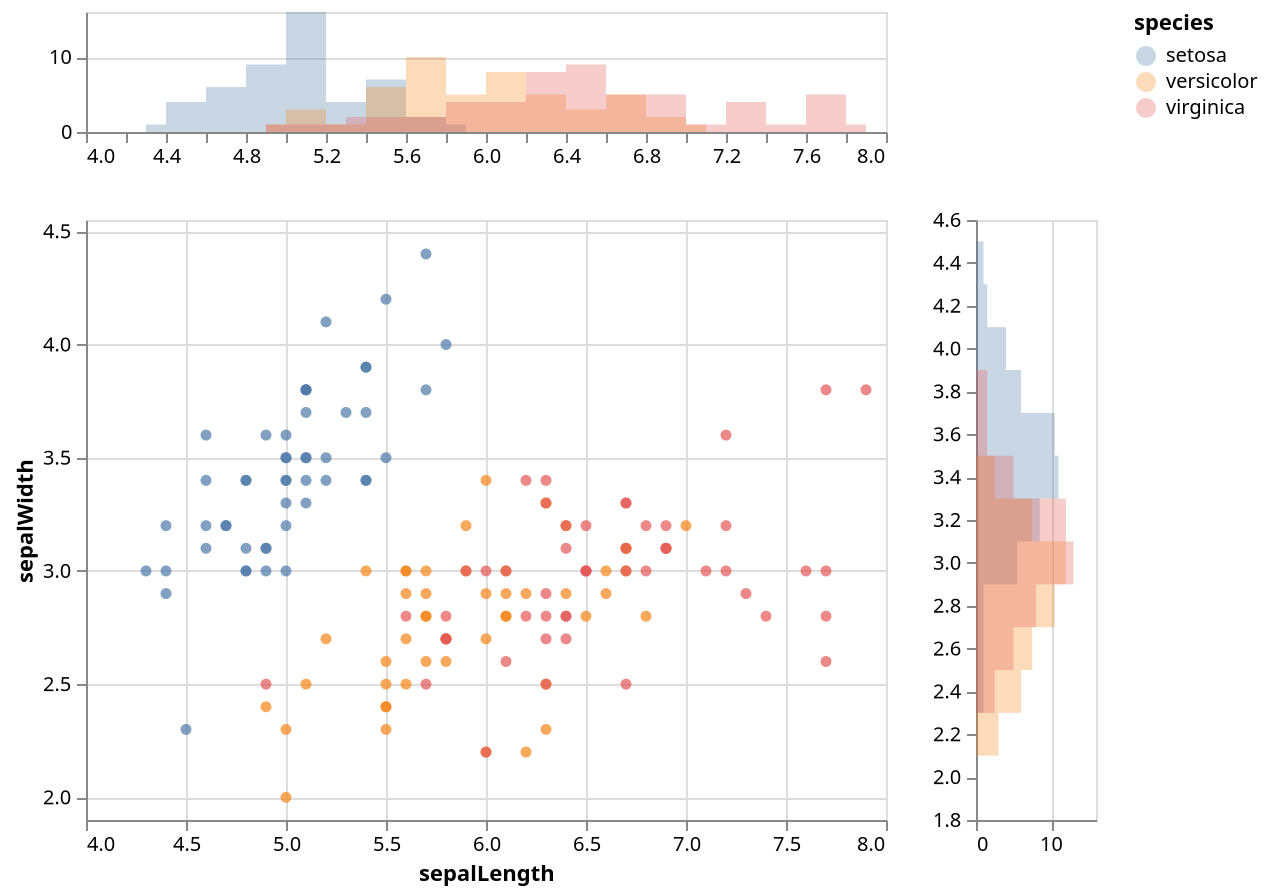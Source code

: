 {"config": {"view": {"height": 300, "width": 400}}, "$schema": "https://vega.github.io/schema/vega-lite/v2.4.1.json", "vconcat": [{"encoding": {"y": {"aggregate": "count", "stack": null, "type": "quantitative", "axis": {"title": ""}}, "x": {"bin": {"extent": [4.0, 8.0], "maxbins": 20}, "title": "sepalLength", "field": "properties.sepalLength", "stack": null, "type": "quantitative", "axis": {"title": ""}}, "color": {"title": "species", "field": "properties.species", "type": "nominal"}}, "data": {"values": {"features": [{"properties": {"petalLength": 1.4, "sepalLength": 5.1, "species": "setosa", "petalWidth": 0.2, "sepalWidth": 3.5}, "geometry": {"coordinates": [125.6, 10.1], "type": "Point"}, "type": "Feature"}, {"properties": {"petalLength": 1.4, "sepalLength": 4.9, "species": "setosa", "petalWidth": 0.2, "sepalWidth": 3.0}, "geometry": {"coordinates": [125.6, 10.1], "type": "Point"}, "type": "Feature"}, {"properties": {"petalLength": 1.3, "sepalLength": 4.7, "species": "setosa", "petalWidth": 0.2, "sepalWidth": 3.2}, "geometry": {"coordinates": [125.6, 10.1], "type": "Point"}, "type": "Feature"}, {"properties": {"petalLength": 1.5, "sepalLength": 4.6, "species": "setosa", "petalWidth": 0.2, "sepalWidth": 3.1}, "geometry": {"coordinates": [125.6, 10.1], "type": "Point"}, "type": "Feature"}, {"properties": {"petalLength": 1.4, "sepalLength": 5.0, "species": "setosa", "petalWidth": 0.2, "sepalWidth": 3.6}, "geometry": {"coordinates": [125.6, 10.1], "type": "Point"}, "type": "Feature"}, {"properties": {"petalLength": 1.7000000000000002, "sepalLength": 5.4, "species": "setosa", "petalWidth": 0.4, "sepalWidth": 3.9}, "geometry": {"coordinates": [125.6, 10.1], "type": "Point"}, "type": "Feature"}, {"properties": {"petalLength": 1.4, "sepalLength": 4.6, "species": "setosa", "petalWidth": 0.30000000000000004, "sepalWidth": 3.4}, "geometry": {"coordinates": [125.6, 10.1], "type": "Point"}, "type": "Feature"}, {"properties": {"petalLength": 1.5, "sepalLength": 5.0, "species": "setosa", "petalWidth": 0.2, "sepalWidth": 3.4}, "geometry": {"coordinates": [125.6, 10.1], "type": "Point"}, "type": "Feature"}, {"properties": {"petalLength": 1.4, "sepalLength": 4.4, "species": "setosa", "petalWidth": 0.2, "sepalWidth": 2.9}, "geometry": {"coordinates": [125.6, 10.1], "type": "Point"}, "type": "Feature"}, {"properties": {"petalLength": 1.5, "sepalLength": 4.9, "species": "setosa", "petalWidth": 0.1, "sepalWidth": 3.1}, "geometry": {"coordinates": [125.6, 10.1], "type": "Point"}, "type": "Feature"}, {"properties": {"petalLength": 1.5, "sepalLength": 5.4, "species": "setosa", "petalWidth": 0.2, "sepalWidth": 3.7}, "geometry": {"coordinates": [125.6, 10.1], "type": "Point"}, "type": "Feature"}, {"properties": {"petalLength": 1.6, "sepalLength": 4.8, "species": "setosa", "petalWidth": 0.2, "sepalWidth": 3.4}, "geometry": {"coordinates": [125.6, 10.1], "type": "Point"}, "type": "Feature"}, {"properties": {"petalLength": 1.4, "sepalLength": 4.8, "species": "setosa", "petalWidth": 0.1, "sepalWidth": 3.0}, "geometry": {"coordinates": [125.6, 10.1], "type": "Point"}, "type": "Feature"}, {"properties": {"petalLength": 1.1, "sepalLength": 4.3, "species": "setosa", "petalWidth": 0.1, "sepalWidth": 3.0}, "geometry": {"coordinates": [125.6, 10.1], "type": "Point"}, "type": "Feature"}, {"properties": {"petalLength": 1.2, "sepalLength": 5.8, "species": "setosa", "petalWidth": 0.2, "sepalWidth": 4.0}, "geometry": {"coordinates": [125.6, 10.1], "type": "Point"}, "type": "Feature"}, {"properties": {"petalLength": 1.5, "sepalLength": 5.7, "species": "setosa", "petalWidth": 0.4, "sepalWidth": 4.4}, "geometry": {"coordinates": [125.6, 10.1], "type": "Point"}, "type": "Feature"}, {"properties": {"petalLength": 1.3, "sepalLength": 5.4, "species": "setosa", "petalWidth": 0.4, "sepalWidth": 3.9}, "geometry": {"coordinates": [125.6, 10.1], "type": "Point"}, "type": "Feature"}, {"properties": {"petalLength": 1.4, "sepalLength": 5.1, "species": "setosa", "petalWidth": 0.30000000000000004, "sepalWidth": 3.5}, "geometry": {"coordinates": [125.6, 10.1], "type": "Point"}, "type": "Feature"}, {"properties": {"petalLength": 1.7000000000000002, "sepalLength": 5.7, "species": "setosa", "petalWidth": 0.30000000000000004, "sepalWidth": 3.8}, "geometry": {"coordinates": [125.6, 10.1], "type": "Point"}, "type": "Feature"}, {"properties": {"petalLength": 1.5, "sepalLength": 5.1, "species": "setosa", "petalWidth": 0.30000000000000004, "sepalWidth": 3.8}, "geometry": {"coordinates": [125.6, 10.1], "type": "Point"}, "type": "Feature"}, {"properties": {"petalLength": 1.7000000000000002, "sepalLength": 5.4, "species": "setosa", "petalWidth": 0.2, "sepalWidth": 3.4}, "geometry": {"coordinates": [125.6, 10.1], "type": "Point"}, "type": "Feature"}, {"properties": {"petalLength": 1.5, "sepalLength": 5.1, "species": "setosa", "petalWidth": 0.4, "sepalWidth": 3.7}, "geometry": {"coordinates": [125.6, 10.1], "type": "Point"}, "type": "Feature"}, {"properties": {"petalLength": 1.0, "sepalLength": 4.6, "species": "setosa", "petalWidth": 0.2, "sepalWidth": 3.6}, "geometry": {"coordinates": [125.6, 10.1], "type": "Point"}, "type": "Feature"}, {"properties": {"petalLength": 1.7000000000000002, "sepalLength": 5.1, "species": "setosa", "petalWidth": 0.5, "sepalWidth": 3.3}, "geometry": {"coordinates": [125.6, 10.1], "type": "Point"}, "type": "Feature"}, {"properties": {"petalLength": 1.9, "sepalLength": 4.8, "species": "setosa", "petalWidth": 0.2, "sepalWidth": 3.4}, "geometry": {"coordinates": [125.6, 10.1], "type": "Point"}, "type": "Feature"}, {"properties": {"petalLength": 1.6, "sepalLength": 5.0, "species": "setosa", "petalWidth": 0.2, "sepalWidth": 3.0}, "geometry": {"coordinates": [125.6, 10.1], "type": "Point"}, "type": "Feature"}, {"properties": {"petalLength": 1.6, "sepalLength": 5.0, "species": "setosa", "petalWidth": 0.4, "sepalWidth": 3.4}, "geometry": {"coordinates": [125.6, 10.1], "type": "Point"}, "type": "Feature"}, {"properties": {"petalLength": 1.5, "sepalLength": 5.2, "species": "setosa", "petalWidth": 0.2, "sepalWidth": 3.5}, "geometry": {"coordinates": [125.6, 10.1], "type": "Point"}, "type": "Feature"}, {"properties": {"petalLength": 1.4, "sepalLength": 5.2, "species": "setosa", "petalWidth": 0.2, "sepalWidth": 3.4}, "geometry": {"coordinates": [125.6, 10.1], "type": "Point"}, "type": "Feature"}, {"properties": {"petalLength": 1.6, "sepalLength": 4.7, "species": "setosa", "petalWidth": 0.2, "sepalWidth": 3.2}, "geometry": {"coordinates": [125.6, 10.1], "type": "Point"}, "type": "Feature"}, {"properties": {"petalLength": 1.6, "sepalLength": 4.8, "species": "setosa", "petalWidth": 0.2, "sepalWidth": 3.1}, "geometry": {"coordinates": [125.6, 10.1], "type": "Point"}, "type": "Feature"}, {"properties": {"petalLength": 1.5, "sepalLength": 5.4, "species": "setosa", "petalWidth": 0.4, "sepalWidth": 3.4}, "geometry": {"coordinates": [125.6, 10.1], "type": "Point"}, "type": "Feature"}, {"properties": {"petalLength": 1.5, "sepalLength": 5.2, "species": "setosa", "petalWidth": 0.1, "sepalWidth": 4.1}, "geometry": {"coordinates": [125.6, 10.1], "type": "Point"}, "type": "Feature"}, {"properties": {"petalLength": 1.4, "sepalLength": 5.5, "species": "setosa", "petalWidth": 0.2, "sepalWidth": 4.2}, "geometry": {"coordinates": [125.6, 10.1], "type": "Point"}, "type": "Feature"}, {"properties": {"petalLength": 1.5, "sepalLength": 4.9, "species": "setosa", "petalWidth": 0.2, "sepalWidth": 3.1}, "geometry": {"coordinates": [125.6, 10.1], "type": "Point"}, "type": "Feature"}, {"properties": {"petalLength": 1.2, "sepalLength": 5.0, "species": "setosa", "petalWidth": 0.2, "sepalWidth": 3.2}, "geometry": {"coordinates": [125.6, 10.1], "type": "Point"}, "type": "Feature"}, {"properties": {"petalLength": 1.3, "sepalLength": 5.5, "species": "setosa", "petalWidth": 0.2, "sepalWidth": 3.5}, "geometry": {"coordinates": [125.6, 10.1], "type": "Point"}, "type": "Feature"}, {"properties": {"petalLength": 1.4, "sepalLength": 4.9, "species": "setosa", "petalWidth": 0.1, "sepalWidth": 3.6}, "geometry": {"coordinates": [125.6, 10.1], "type": "Point"}, "type": "Feature"}, {"properties": {"petalLength": 1.3, "sepalLength": 4.4, "species": "setosa", "petalWidth": 0.2, "sepalWidth": 3.0}, "geometry": {"coordinates": [125.6, 10.1], "type": "Point"}, "type": "Feature"}, {"properties": {"petalLength": 1.5, "sepalLength": 5.1, "species": "setosa", "petalWidth": 0.2, "sepalWidth": 3.4}, "geometry": {"coordinates": [125.6, 10.1], "type": "Point"}, "type": "Feature"}, {"properties": {"petalLength": 1.3, "sepalLength": 5.0, "species": "setosa", "petalWidth": 0.30000000000000004, "sepalWidth": 3.5}, "geometry": {"coordinates": [125.6, 10.1], "type": "Point"}, "type": "Feature"}, {"properties": {"petalLength": 1.3, "sepalLength": 4.5, "species": "setosa", "petalWidth": 0.30000000000000004, "sepalWidth": 2.3}, "geometry": {"coordinates": [125.6, 10.1], "type": "Point"}, "type": "Feature"}, {"properties": {"petalLength": 1.3, "sepalLength": 4.4, "species": "setosa", "petalWidth": 0.2, "sepalWidth": 3.2}, "geometry": {"coordinates": [125.6, 10.1], "type": "Point"}, "type": "Feature"}, {"properties": {"petalLength": 1.6, "sepalLength": 5.0, "species": "setosa", "petalWidth": 0.6000000000000001, "sepalWidth": 3.5}, "geometry": {"coordinates": [125.6, 10.1], "type": "Point"}, "type": "Feature"}, {"properties": {"petalLength": 1.9, "sepalLength": 5.1, "species": "setosa", "petalWidth": 0.4, "sepalWidth": 3.8}, "geometry": {"coordinates": [125.6, 10.1], "type": "Point"}, "type": "Feature"}, {"properties": {"petalLength": 1.4, "sepalLength": 4.8, "species": "setosa", "petalWidth": 0.30000000000000004, "sepalWidth": 3.0}, "geometry": {"coordinates": [125.6, 10.1], "type": "Point"}, "type": "Feature"}, {"properties": {"petalLength": 1.6, "sepalLength": 5.1, "species": "setosa", "petalWidth": 0.2, "sepalWidth": 3.8}, "geometry": {"coordinates": [125.6, 10.1], "type": "Point"}, "type": "Feature"}, {"properties": {"petalLength": 1.4, "sepalLength": 4.6, "species": "setosa", "petalWidth": 0.2, "sepalWidth": 3.2}, "geometry": {"coordinates": [125.6, 10.1], "type": "Point"}, "type": "Feature"}, {"properties": {"petalLength": 1.5, "sepalLength": 5.3, "species": "setosa", "petalWidth": 0.2, "sepalWidth": 3.7}, "geometry": {"coordinates": [125.6, 10.1], "type": "Point"}, "type": "Feature"}, {"properties": {"petalLength": 1.4, "sepalLength": 5.0, "species": "setosa", "petalWidth": 0.2, "sepalWidth": 3.3}, "geometry": {"coordinates": [125.6, 10.1], "type": "Point"}, "type": "Feature"}, {"properties": {"petalLength": 4.7, "sepalLength": 7.0, "species": "versicolor", "petalWidth": 1.4, "sepalWidth": 3.2}, "geometry": {"coordinates": [125.6, 10.1], "type": "Point"}, "type": "Feature"}, {"properties": {"petalLength": 4.5, "sepalLength": 6.4, "species": "versicolor", "petalWidth": 1.5, "sepalWidth": 3.2}, "geometry": {"coordinates": [125.6, 10.1], "type": "Point"}, "type": "Feature"}, {"properties": {"petalLength": 4.9, "sepalLength": 6.9, "species": "versicolor", "petalWidth": 1.5, "sepalWidth": 3.1}, "geometry": {"coordinates": [125.6, 10.1], "type": "Point"}, "type": "Feature"}, {"properties": {"petalLength": 4.0, "sepalLength": 5.5, "species": "versicolor", "petalWidth": 1.3, "sepalWidth": 2.3}, "geometry": {"coordinates": [125.6, 10.1], "type": "Point"}, "type": "Feature"}, {"properties": {"petalLength": 4.6, "sepalLength": 6.5, "species": "versicolor", "petalWidth": 1.5, "sepalWidth": 2.8}, "geometry": {"coordinates": [125.6, 10.1], "type": "Point"}, "type": "Feature"}, {"properties": {"petalLength": 4.5, "sepalLength": 5.7, "species": "versicolor", "petalWidth": 1.3, "sepalWidth": 2.8}, "geometry": {"coordinates": [125.6, 10.1], "type": "Point"}, "type": "Feature"}, {"properties": {"petalLength": 4.7, "sepalLength": 6.3, "species": "versicolor", "petalWidth": 1.6, "sepalWidth": 3.3}, "geometry": {"coordinates": [125.6, 10.1], "type": "Point"}, "type": "Feature"}, {"properties": {"petalLength": 3.3, "sepalLength": 4.9, "species": "versicolor", "petalWidth": 1.0, "sepalWidth": 2.4}, "geometry": {"coordinates": [125.6, 10.1], "type": "Point"}, "type": "Feature"}, {"properties": {"petalLength": 4.6, "sepalLength": 6.6, "species": "versicolor", "petalWidth": 1.3, "sepalWidth": 2.9}, "geometry": {"coordinates": [125.6, 10.1], "type": "Point"}, "type": "Feature"}, {"properties": {"petalLength": 3.9, "sepalLength": 5.2, "species": "versicolor", "petalWidth": 1.4, "sepalWidth": 2.7}, "geometry": {"coordinates": [125.6, 10.1], "type": "Point"}, "type": "Feature"}, {"properties": {"petalLength": 3.5, "sepalLength": 5.0, "species": "versicolor", "petalWidth": 1.0, "sepalWidth": 2.0}, "geometry": {"coordinates": [125.6, 10.1], "type": "Point"}, "type": "Feature"}, {"properties": {"petalLength": 4.2, "sepalLength": 5.9, "species": "versicolor", "petalWidth": 1.5, "sepalWidth": 3.0}, "geometry": {"coordinates": [125.6, 10.1], "type": "Point"}, "type": "Feature"}, {"properties": {"petalLength": 4.0, "sepalLength": 6.0, "species": "versicolor", "petalWidth": 1.0, "sepalWidth": 2.2}, "geometry": {"coordinates": [125.6, 10.1], "type": "Point"}, "type": "Feature"}, {"properties": {"petalLength": 4.7, "sepalLength": 6.1, "species": "versicolor", "petalWidth": 1.4, "sepalWidth": 2.9}, "geometry": {"coordinates": [125.6, 10.1], "type": "Point"}, "type": "Feature"}, {"properties": {"petalLength": 3.6, "sepalLength": 5.6, "species": "versicolor", "petalWidth": 1.3, "sepalWidth": 2.9}, "geometry": {"coordinates": [125.6, 10.1], "type": "Point"}, "type": "Feature"}, {"properties": {"petalLength": 4.4, "sepalLength": 6.7, "species": "versicolor", "petalWidth": 1.4, "sepalWidth": 3.1}, "geometry": {"coordinates": [125.6, 10.1], "type": "Point"}, "type": "Feature"}, {"properties": {"petalLength": 4.5, "sepalLength": 5.6, "species": "versicolor", "petalWidth": 1.5, "sepalWidth": 3.0}, "geometry": {"coordinates": [125.6, 10.1], "type": "Point"}, "type": "Feature"}, {"properties": {"petalLength": 4.1, "sepalLength": 5.8, "species": "versicolor", "petalWidth": 1.0, "sepalWidth": 2.7}, "geometry": {"coordinates": [125.6, 10.1], "type": "Point"}, "type": "Feature"}, {"properties": {"petalLength": 4.5, "sepalLength": 6.2, "species": "versicolor", "petalWidth": 1.5, "sepalWidth": 2.2}, "geometry": {"coordinates": [125.6, 10.1], "type": "Point"}, "type": "Feature"}, {"properties": {"petalLength": 3.9, "sepalLength": 5.6, "species": "versicolor", "petalWidth": 1.1, "sepalWidth": 2.5}, "geometry": {"coordinates": [125.6, 10.1], "type": "Point"}, "type": "Feature"}, {"properties": {"petalLength": 4.8, "sepalLength": 5.9, "species": "versicolor", "petalWidth": 1.8, "sepalWidth": 3.2}, "geometry": {"coordinates": [125.6, 10.1], "type": "Point"}, "type": "Feature"}, {"properties": {"petalLength": 4.0, "sepalLength": 6.1, "species": "versicolor", "petalWidth": 1.3, "sepalWidth": 2.8}, "geometry": {"coordinates": [125.6, 10.1], "type": "Point"}, "type": "Feature"}, {"properties": {"petalLength": 4.9, "sepalLength": 6.3, "species": "versicolor", "petalWidth": 1.5, "sepalWidth": 2.5}, "geometry": {"coordinates": [125.6, 10.1], "type": "Point"}, "type": "Feature"}, {"properties": {"petalLength": 4.7, "sepalLength": 6.1, "species": "versicolor", "petalWidth": 1.2, "sepalWidth": 2.8}, "geometry": {"coordinates": [125.6, 10.1], "type": "Point"}, "type": "Feature"}, {"properties": {"petalLength": 4.3, "sepalLength": 6.4, "species": "versicolor", "petalWidth": 1.3, "sepalWidth": 2.9}, "geometry": {"coordinates": [125.6, 10.1], "type": "Point"}, "type": "Feature"}, {"properties": {"petalLength": 4.4, "sepalLength": 6.6, "species": "versicolor", "petalWidth": 1.4, "sepalWidth": 3.0}, "geometry": {"coordinates": [125.6, 10.1], "type": "Point"}, "type": "Feature"}, {"properties": {"petalLength": 4.8, "sepalLength": 6.8, "species": "versicolor", "petalWidth": 1.4, "sepalWidth": 2.8}, "geometry": {"coordinates": [125.6, 10.1], "type": "Point"}, "type": "Feature"}, {"properties": {"petalLength": 5.0, "sepalLength": 6.7, "species": "versicolor", "petalWidth": 1.7000000000000002, "sepalWidth": 3.0}, "geometry": {"coordinates": [125.6, 10.1], "type": "Point"}, "type": "Feature"}, {"properties": {"petalLength": 4.5, "sepalLength": 6.0, "species": "versicolor", "petalWidth": 1.5, "sepalWidth": 2.9}, "geometry": {"coordinates": [125.6, 10.1], "type": "Point"}, "type": "Feature"}, {"properties": {"petalLength": 3.5, "sepalLength": 5.7, "species": "versicolor", "petalWidth": 1.0, "sepalWidth": 2.6}, "geometry": {"coordinates": [125.6, 10.1], "type": "Point"}, "type": "Feature"}, {"properties": {"petalLength": 3.8, "sepalLength": 5.5, "species": "versicolor", "petalWidth": 1.1, "sepalWidth": 2.4}, "geometry": {"coordinates": [125.6, 10.1], "type": "Point"}, "type": "Feature"}, {"properties": {"petalLength": 3.7, "sepalLength": 5.5, "species": "versicolor", "petalWidth": 1.0, "sepalWidth": 2.4}, "geometry": {"coordinates": [125.6, 10.1], "type": "Point"}, "type": "Feature"}, {"properties": {"petalLength": 3.9, "sepalLength": 5.8, "species": "versicolor", "petalWidth": 1.2, "sepalWidth": 2.7}, "geometry": {"coordinates": [125.6, 10.1], "type": "Point"}, "type": "Feature"}, {"properties": {"petalLength": 5.1, "sepalLength": 6.0, "species": "versicolor", "petalWidth": 1.6, "sepalWidth": 2.7}, "geometry": {"coordinates": [125.6, 10.1], "type": "Point"}, "type": "Feature"}, {"properties": {"petalLength": 4.5, "sepalLength": 5.4, "species": "versicolor", "petalWidth": 1.5, "sepalWidth": 3.0}, "geometry": {"coordinates": [125.6, 10.1], "type": "Point"}, "type": "Feature"}, {"properties": {"petalLength": 4.5, "sepalLength": 6.0, "species": "versicolor", "petalWidth": 1.6, "sepalWidth": 3.4}, "geometry": {"coordinates": [125.6, 10.1], "type": "Point"}, "type": "Feature"}, {"properties": {"petalLength": 4.7, "sepalLength": 6.7, "species": "versicolor", "petalWidth": 1.5, "sepalWidth": 3.1}, "geometry": {"coordinates": [125.6, 10.1], "type": "Point"}, "type": "Feature"}, {"properties": {"petalLength": 4.4, "sepalLength": 6.3, "species": "versicolor", "petalWidth": 1.3, "sepalWidth": 2.3}, "geometry": {"coordinates": [125.6, 10.1], "type": "Point"}, "type": "Feature"}, {"properties": {"petalLength": 4.1, "sepalLength": 5.6, "species": "versicolor", "petalWidth": 1.3, "sepalWidth": 3.0}, "geometry": {"coordinates": [125.6, 10.1], "type": "Point"}, "type": "Feature"}, {"properties": {"petalLength": 4.0, "sepalLength": 5.5, "species": "versicolor", "petalWidth": 1.3, "sepalWidth": 2.5}, "geometry": {"coordinates": [125.6, 10.1], "type": "Point"}, "type": "Feature"}, {"properties": {"petalLength": 4.4, "sepalLength": 5.5, "species": "versicolor", "petalWidth": 1.2, "sepalWidth": 2.6}, "geometry": {"coordinates": [125.6, 10.1], "type": "Point"}, "type": "Feature"}, {"properties": {"petalLength": 4.6, "sepalLength": 6.1, "species": "versicolor", "petalWidth": 1.4, "sepalWidth": 3.0}, "geometry": {"coordinates": [125.6, 10.1], "type": "Point"}, "type": "Feature"}, {"properties": {"petalLength": 4.0, "sepalLength": 5.8, "species": "versicolor", "petalWidth": 1.2, "sepalWidth": 2.6}, "geometry": {"coordinates": [125.6, 10.1], "type": "Point"}, "type": "Feature"}, {"properties": {"petalLength": 3.3, "sepalLength": 5.0, "species": "versicolor", "petalWidth": 1.0, "sepalWidth": 2.3}, "geometry": {"coordinates": [125.6, 10.1], "type": "Point"}, "type": "Feature"}, {"properties": {"petalLength": 4.2, "sepalLength": 5.6, "species": "versicolor", "petalWidth": 1.3, "sepalWidth": 2.7}, "geometry": {"coordinates": [125.6, 10.1], "type": "Point"}, "type": "Feature"}, {"properties": {"petalLength": 4.2, "sepalLength": 5.7, "species": "versicolor", "petalWidth": 1.2, "sepalWidth": 3.0}, "geometry": {"coordinates": [125.6, 10.1], "type": "Point"}, "type": "Feature"}, {"properties": {"petalLength": 4.2, "sepalLength": 5.7, "species": "versicolor", "petalWidth": 1.3, "sepalWidth": 2.9}, "geometry": {"coordinates": [125.6, 10.1], "type": "Point"}, "type": "Feature"}, {"properties": {"petalLength": 4.3, "sepalLength": 6.2, "species": "versicolor", "petalWidth": 1.3, "sepalWidth": 2.9}, "geometry": {"coordinates": [125.6, 10.1], "type": "Point"}, "type": "Feature"}, {"properties": {"petalLength": 3.0, "sepalLength": 5.1, "species": "versicolor", "petalWidth": 1.1, "sepalWidth": 2.5}, "geometry": {"coordinates": [125.6, 10.1], "type": "Point"}, "type": "Feature"}, {"properties": {"petalLength": 4.1, "sepalLength": 5.7, "species": "versicolor", "petalWidth": 1.3, "sepalWidth": 2.8}, "geometry": {"coordinates": [125.6, 10.1], "type": "Point"}, "type": "Feature"}, {"properties": {"petalLength": 6.0, "sepalLength": 6.3, "species": "virginica", "petalWidth": 2.5, "sepalWidth": 3.3}, "geometry": {"coordinates": [125.6, 10.1], "type": "Point"}, "type": "Feature"}, {"properties": {"petalLength": 5.1, "sepalLength": 5.8, "species": "virginica", "petalWidth": 1.9, "sepalWidth": 2.7}, "geometry": {"coordinates": [125.6, 10.1], "type": "Point"}, "type": "Feature"}, {"properties": {"petalLength": 5.9, "sepalLength": 7.1, "species": "virginica", "petalWidth": 2.1, "sepalWidth": 3.0}, "geometry": {"coordinates": [125.6, 10.1], "type": "Point"}, "type": "Feature"}, {"properties": {"petalLength": 5.6, "sepalLength": 6.3, "species": "virginica", "petalWidth": 1.8, "sepalWidth": 2.9}, "geometry": {"coordinates": [125.6, 10.1], "type": "Point"}, "type": "Feature"}, {"properties": {"petalLength": 5.8, "sepalLength": 6.5, "species": "virginica", "petalWidth": 2.2, "sepalWidth": 3.0}, "geometry": {"coordinates": [125.6, 10.1], "type": "Point"}, "type": "Feature"}, {"properties": {"petalLength": 6.6, "sepalLength": 7.6, "species": "virginica", "petalWidth": 2.1, "sepalWidth": 3.0}, "geometry": {"coordinates": [125.6, 10.1], "type": "Point"}, "type": "Feature"}, {"properties": {"petalLength": 4.5, "sepalLength": 4.9, "species": "virginica", "petalWidth": 1.7000000000000002, "sepalWidth": 2.5}, "geometry": {"coordinates": [125.6, 10.1], "type": "Point"}, "type": "Feature"}, {"properties": {"petalLength": 6.3, "sepalLength": 7.3, "species": "virginica", "petalWidth": 1.8, "sepalWidth": 2.9}, "geometry": {"coordinates": [125.6, 10.1], "type": "Point"}, "type": "Feature"}, {"properties": {"petalLength": 5.8, "sepalLength": 6.7, "species": "virginica", "petalWidth": 1.8, "sepalWidth": 2.5}, "geometry": {"coordinates": [125.6, 10.1], "type": "Point"}, "type": "Feature"}, {"properties": {"petalLength": 6.1, "sepalLength": 7.2, "species": "virginica", "petalWidth": 2.5, "sepalWidth": 3.6}, "geometry": {"coordinates": [125.6, 10.1], "type": "Point"}, "type": "Feature"}, {"properties": {"petalLength": 5.1, "sepalLength": 6.5, "species": "virginica", "petalWidth": 2.0, "sepalWidth": 3.2}, "geometry": {"coordinates": [125.6, 10.1], "type": "Point"}, "type": "Feature"}, {"properties": {"petalLength": 5.3, "sepalLength": 6.4, "species": "virginica", "petalWidth": 1.9, "sepalWidth": 2.7}, "geometry": {"coordinates": [125.6, 10.1], "type": "Point"}, "type": "Feature"}, {"properties": {"petalLength": 5.5, "sepalLength": 6.8, "species": "virginica", "petalWidth": 2.1, "sepalWidth": 3.0}, "geometry": {"coordinates": [125.6, 10.1], "type": "Point"}, "type": "Feature"}, {"properties": {"petalLength": 5.0, "sepalLength": 5.7, "species": "virginica", "petalWidth": 2.0, "sepalWidth": 2.5}, "geometry": {"coordinates": [125.6, 10.1], "type": "Point"}, "type": "Feature"}, {"properties": {"petalLength": 5.1, "sepalLength": 5.8, "species": "virginica", "petalWidth": 2.4, "sepalWidth": 2.8}, "geometry": {"coordinates": [125.6, 10.1], "type": "Point"}, "type": "Feature"}, {"properties": {"petalLength": 5.3, "sepalLength": 6.4, "species": "virginica", "petalWidth": 2.3, "sepalWidth": 3.2}, "geometry": {"coordinates": [125.6, 10.1], "type": "Point"}, "type": "Feature"}, {"properties": {"petalLength": 5.5, "sepalLength": 6.5, "species": "virginica", "petalWidth": 1.8, "sepalWidth": 3.0}, "geometry": {"coordinates": [125.6, 10.1], "type": "Point"}, "type": "Feature"}, {"properties": {"petalLength": 6.7, "sepalLength": 7.7, "species": "virginica", "petalWidth": 2.2, "sepalWidth": 3.8}, "geometry": {"coordinates": [125.6, 10.1], "type": "Point"}, "type": "Feature"}, {"properties": {"petalLength": 6.9, "sepalLength": 7.7, "species": "virginica", "petalWidth": 2.3, "sepalWidth": 2.6}, "geometry": {"coordinates": [125.6, 10.1], "type": "Point"}, "type": "Feature"}, {"properties": {"petalLength": 5.0, "sepalLength": 6.0, "species": "virginica", "petalWidth": 1.5, "sepalWidth": 2.2}, "geometry": {"coordinates": [125.6, 10.1], "type": "Point"}, "type": "Feature"}, {"properties": {"petalLength": 5.7, "sepalLength": 6.9, "species": "virginica", "petalWidth": 2.3, "sepalWidth": 3.2}, "geometry": {"coordinates": [125.6, 10.1], "type": "Point"}, "type": "Feature"}, {"properties": {"petalLength": 4.9, "sepalLength": 5.6, "species": "virginica", "petalWidth": 2.0, "sepalWidth": 2.8}, "geometry": {"coordinates": [125.6, 10.1], "type": "Point"}, "type": "Feature"}, {"properties": {"petalLength": 6.7, "sepalLength": 7.7, "species": "virginica", "petalWidth": 2.0, "sepalWidth": 2.8}, "geometry": {"coordinates": [125.6, 10.1], "type": "Point"}, "type": "Feature"}, {"properties": {"petalLength": 4.9, "sepalLength": 6.3, "species": "virginica", "petalWidth": 1.8, "sepalWidth": 2.7}, "geometry": {"coordinates": [125.6, 10.1], "type": "Point"}, "type": "Feature"}, {"properties": {"petalLength": 5.7, "sepalLength": 6.7, "species": "virginica", "petalWidth": 2.1, "sepalWidth": 3.3}, "geometry": {"coordinates": [125.6, 10.1], "type": "Point"}, "type": "Feature"}, {"properties": {"petalLength": 6.0, "sepalLength": 7.2, "species": "virginica", "petalWidth": 1.8, "sepalWidth": 3.2}, "geometry": {"coordinates": [125.6, 10.1], "type": "Point"}, "type": "Feature"}, {"properties": {"petalLength": 4.8, "sepalLength": 6.2, "species": "virginica", "petalWidth": 1.8, "sepalWidth": 2.8}, "geometry": {"coordinates": [125.6, 10.1], "type": "Point"}, "type": "Feature"}, {"properties": {"petalLength": 4.9, "sepalLength": 6.1, "species": "virginica", "petalWidth": 1.8, "sepalWidth": 3.0}, "geometry": {"coordinates": [125.6, 10.1], "type": "Point"}, "type": "Feature"}, {"properties": {"petalLength": 5.6, "sepalLength": 6.4, "species": "virginica", "petalWidth": 2.1, "sepalWidth": 2.8}, "geometry": {"coordinates": [125.6, 10.1], "type": "Point"}, "type": "Feature"}, {"properties": {"petalLength": 5.8, "sepalLength": 7.2, "species": "virginica", "petalWidth": 1.6, "sepalWidth": 3.0}, "geometry": {"coordinates": [125.6, 10.1], "type": "Point"}, "type": "Feature"}, {"properties": {"petalLength": 6.1, "sepalLength": 7.4, "species": "virginica", "petalWidth": 1.9, "sepalWidth": 2.8}, "geometry": {"coordinates": [125.6, 10.1], "type": "Point"}, "type": "Feature"}, {"properties": {"petalLength": 6.4, "sepalLength": 7.9, "species": "virginica", "petalWidth": 2.0, "sepalWidth": 3.8}, "geometry": {"coordinates": [125.6, 10.1], "type": "Point"}, "type": "Feature"}, {"properties": {"petalLength": 5.6, "sepalLength": 6.4, "species": "virginica", "petalWidth": 2.2, "sepalWidth": 2.8}, "geometry": {"coordinates": [125.6, 10.1], "type": "Point"}, "type": "Feature"}, {"properties": {"petalLength": 5.1, "sepalLength": 6.3, "species": "virginica", "petalWidth": 1.5, "sepalWidth": 2.8}, "geometry": {"coordinates": [125.6, 10.1], "type": "Point"}, "type": "Feature"}, {"properties": {"petalLength": 5.6, "sepalLength": 6.1, "species": "virginica", "petalWidth": 1.4, "sepalWidth": 2.6}, "geometry": {"coordinates": [125.6, 10.1], "type": "Point"}, "type": "Feature"}, {"properties": {"petalLength": 6.1, "sepalLength": 7.7, "species": "virginica", "petalWidth": 2.3, "sepalWidth": 3.0}, "geometry": {"coordinates": [125.6, 10.1], "type": "Point"}, "type": "Feature"}, {"properties": {"petalLength": 5.6, "sepalLength": 6.3, "species": "virginica", "petalWidth": 2.4, "sepalWidth": 3.4}, "geometry": {"coordinates": [125.6, 10.1], "type": "Point"}, "type": "Feature"}, {"properties": {"petalLength": 5.5, "sepalLength": 6.4, "species": "virginica", "petalWidth": 1.8, "sepalWidth": 3.1}, "geometry": {"coordinates": [125.6, 10.1], "type": "Point"}, "type": "Feature"}, {"properties": {"petalLength": 4.8, "sepalLength": 6.0, "species": "virginica", "petalWidth": 1.8, "sepalWidth": 3.0}, "geometry": {"coordinates": [125.6, 10.1], "type": "Point"}, "type": "Feature"}, {"properties": {"petalLength": 5.4, "sepalLength": 6.9, "species": "virginica", "petalWidth": 2.1, "sepalWidth": 3.1}, "geometry": {"coordinates": [125.6, 10.1], "type": "Point"}, "type": "Feature"}, {"properties": {"petalLength": 5.6, "sepalLength": 6.7, "species": "virginica", "petalWidth": 2.4, "sepalWidth": 3.1}, "geometry": {"coordinates": [125.6, 10.1], "type": "Point"}, "type": "Feature"}, {"properties": {"petalLength": 5.1, "sepalLength": 6.9, "species": "virginica", "petalWidth": 2.3, "sepalWidth": 3.1}, "geometry": {"coordinates": [125.6, 10.1], "type": "Point"}, "type": "Feature"}, {"properties": {"petalLength": 5.1, "sepalLength": 5.8, "species": "virginica", "petalWidth": 1.9, "sepalWidth": 2.7}, "geometry": {"coordinates": [125.6, 10.1], "type": "Point"}, "type": "Feature"}, {"properties": {"petalLength": 5.9, "sepalLength": 6.8, "species": "virginica", "petalWidth": 2.3, "sepalWidth": 3.2}, "geometry": {"coordinates": [125.6, 10.1], "type": "Point"}, "type": "Feature"}, {"properties": {"petalLength": 5.7, "sepalLength": 6.7, "species": "virginica", "petalWidth": 2.5, "sepalWidth": 3.3}, "geometry": {"coordinates": [125.6, 10.1], "type": "Point"}, "type": "Feature"}, {"properties": {"petalLength": 5.2, "sepalLength": 6.7, "species": "virginica", "petalWidth": 2.3, "sepalWidth": 3.0}, "geometry": {"coordinates": [125.6, 10.1], "type": "Point"}, "type": "Feature"}, {"properties": {"petalLength": 5.0, "sepalLength": 6.3, "species": "virginica", "petalWidth": 1.9, "sepalWidth": 2.5}, "geometry": {"coordinates": [125.6, 10.1], "type": "Point"}, "type": "Feature"}, {"properties": {"petalLength": 5.2, "sepalLength": 6.5, "species": "virginica", "petalWidth": 2.0, "sepalWidth": 3.0}, "geometry": {"coordinates": [125.6, 10.1], "type": "Point"}, "type": "Feature"}, {"properties": {"petalLength": 5.4, "sepalLength": 6.2, "species": "virginica", "petalWidth": 2.3, "sepalWidth": 3.4}, "geometry": {"coordinates": [125.6, 10.1], "type": "Point"}, "type": "Feature"}, {"properties": {"petalLength": 5.1, "sepalLength": 5.9, "species": "virginica", "petalWidth": 1.8, "sepalWidth": 3.0}, "geometry": {"coordinates": [125.6, 10.1], "type": "Point"}, "type": "Feature"}], "type": "FeatureCollection"}, "format": {"type": "json", "property": "features"}}, "height": 60, "mark": {"interpolate": "step", "type": "area", "opacity": 0.3}}, {"hconcat": [{"encoding": {"y": {"scale": {"domain": [1.9, 4.55]}, "title": "sepalWidth", "field": "properties.sepalWidth", "type": "quantitative"}, "x": {"scale": {"domain": [4.0, 8.0]}, "title": "sepalLength", "field": "properties.sepalLength", "type": "quantitative"}, "color": {"title": "species", "field": "properties.species", "type": "nominal"}}, "data": {"values": {"features": [{"properties": {"petalLength": 1.4, "sepalLength": 5.1, "species": "setosa", "petalWidth": 0.2, "sepalWidth": 3.5}, "geometry": {"coordinates": [125.6, 10.1], "type": "Point"}, "type": "Feature"}, {"properties": {"petalLength": 1.4, "sepalLength": 4.9, "species": "setosa", "petalWidth": 0.2, "sepalWidth": 3.0}, "geometry": {"coordinates": [125.6, 10.1], "type": "Point"}, "type": "Feature"}, {"properties": {"petalLength": 1.3, "sepalLength": 4.7, "species": "setosa", "petalWidth": 0.2, "sepalWidth": 3.2}, "geometry": {"coordinates": [125.6, 10.1], "type": "Point"}, "type": "Feature"}, {"properties": {"petalLength": 1.5, "sepalLength": 4.6, "species": "setosa", "petalWidth": 0.2, "sepalWidth": 3.1}, "geometry": {"coordinates": [125.6, 10.1], "type": "Point"}, "type": "Feature"}, {"properties": {"petalLength": 1.4, "sepalLength": 5.0, "species": "setosa", "petalWidth": 0.2, "sepalWidth": 3.6}, "geometry": {"coordinates": [125.6, 10.1], "type": "Point"}, "type": "Feature"}, {"properties": {"petalLength": 1.7000000000000002, "sepalLength": 5.4, "species": "setosa", "petalWidth": 0.4, "sepalWidth": 3.9}, "geometry": {"coordinates": [125.6, 10.1], "type": "Point"}, "type": "Feature"}, {"properties": {"petalLength": 1.4, "sepalLength": 4.6, "species": "setosa", "petalWidth": 0.30000000000000004, "sepalWidth": 3.4}, "geometry": {"coordinates": [125.6, 10.1], "type": "Point"}, "type": "Feature"}, {"properties": {"petalLength": 1.5, "sepalLength": 5.0, "species": "setosa", "petalWidth": 0.2, "sepalWidth": 3.4}, "geometry": {"coordinates": [125.6, 10.1], "type": "Point"}, "type": "Feature"}, {"properties": {"petalLength": 1.4, "sepalLength": 4.4, "species": "setosa", "petalWidth": 0.2, "sepalWidth": 2.9}, "geometry": {"coordinates": [125.6, 10.1], "type": "Point"}, "type": "Feature"}, {"properties": {"petalLength": 1.5, "sepalLength": 4.9, "species": "setosa", "petalWidth": 0.1, "sepalWidth": 3.1}, "geometry": {"coordinates": [125.6, 10.1], "type": "Point"}, "type": "Feature"}, {"properties": {"petalLength": 1.5, "sepalLength": 5.4, "species": "setosa", "petalWidth": 0.2, "sepalWidth": 3.7}, "geometry": {"coordinates": [125.6, 10.1], "type": "Point"}, "type": "Feature"}, {"properties": {"petalLength": 1.6, "sepalLength": 4.8, "species": "setosa", "petalWidth": 0.2, "sepalWidth": 3.4}, "geometry": {"coordinates": [125.6, 10.1], "type": "Point"}, "type": "Feature"}, {"properties": {"petalLength": 1.4, "sepalLength": 4.8, "species": "setosa", "petalWidth": 0.1, "sepalWidth": 3.0}, "geometry": {"coordinates": [125.6, 10.1], "type": "Point"}, "type": "Feature"}, {"properties": {"petalLength": 1.1, "sepalLength": 4.3, "species": "setosa", "petalWidth": 0.1, "sepalWidth": 3.0}, "geometry": {"coordinates": [125.6, 10.1], "type": "Point"}, "type": "Feature"}, {"properties": {"petalLength": 1.2, "sepalLength": 5.8, "species": "setosa", "petalWidth": 0.2, "sepalWidth": 4.0}, "geometry": {"coordinates": [125.6, 10.1], "type": "Point"}, "type": "Feature"}, {"properties": {"petalLength": 1.5, "sepalLength": 5.7, "species": "setosa", "petalWidth": 0.4, "sepalWidth": 4.4}, "geometry": {"coordinates": [125.6, 10.1], "type": "Point"}, "type": "Feature"}, {"properties": {"petalLength": 1.3, "sepalLength": 5.4, "species": "setosa", "petalWidth": 0.4, "sepalWidth": 3.9}, "geometry": {"coordinates": [125.6, 10.1], "type": "Point"}, "type": "Feature"}, {"properties": {"petalLength": 1.4, "sepalLength": 5.1, "species": "setosa", "petalWidth": 0.30000000000000004, "sepalWidth": 3.5}, "geometry": {"coordinates": [125.6, 10.1], "type": "Point"}, "type": "Feature"}, {"properties": {"petalLength": 1.7000000000000002, "sepalLength": 5.7, "species": "setosa", "petalWidth": 0.30000000000000004, "sepalWidth": 3.8}, "geometry": {"coordinates": [125.6, 10.1], "type": "Point"}, "type": "Feature"}, {"properties": {"petalLength": 1.5, "sepalLength": 5.1, "species": "setosa", "petalWidth": 0.30000000000000004, "sepalWidth": 3.8}, "geometry": {"coordinates": [125.6, 10.1], "type": "Point"}, "type": "Feature"}, {"properties": {"petalLength": 1.7000000000000002, "sepalLength": 5.4, "species": "setosa", "petalWidth": 0.2, "sepalWidth": 3.4}, "geometry": {"coordinates": [125.6, 10.1], "type": "Point"}, "type": "Feature"}, {"properties": {"petalLength": 1.5, "sepalLength": 5.1, "species": "setosa", "petalWidth": 0.4, "sepalWidth": 3.7}, "geometry": {"coordinates": [125.6, 10.1], "type": "Point"}, "type": "Feature"}, {"properties": {"petalLength": 1.0, "sepalLength": 4.6, "species": "setosa", "petalWidth": 0.2, "sepalWidth": 3.6}, "geometry": {"coordinates": [125.6, 10.1], "type": "Point"}, "type": "Feature"}, {"properties": {"petalLength": 1.7000000000000002, "sepalLength": 5.1, "species": "setosa", "petalWidth": 0.5, "sepalWidth": 3.3}, "geometry": {"coordinates": [125.6, 10.1], "type": "Point"}, "type": "Feature"}, {"properties": {"petalLength": 1.9, "sepalLength": 4.8, "species": "setosa", "petalWidth": 0.2, "sepalWidth": 3.4}, "geometry": {"coordinates": [125.6, 10.1], "type": "Point"}, "type": "Feature"}, {"properties": {"petalLength": 1.6, "sepalLength": 5.0, "species": "setosa", "petalWidth": 0.2, "sepalWidth": 3.0}, "geometry": {"coordinates": [125.6, 10.1], "type": "Point"}, "type": "Feature"}, {"properties": {"petalLength": 1.6, "sepalLength": 5.0, "species": "setosa", "petalWidth": 0.4, "sepalWidth": 3.4}, "geometry": {"coordinates": [125.6, 10.1], "type": "Point"}, "type": "Feature"}, {"properties": {"petalLength": 1.5, "sepalLength": 5.2, "species": "setosa", "petalWidth": 0.2, "sepalWidth": 3.5}, "geometry": {"coordinates": [125.6, 10.1], "type": "Point"}, "type": "Feature"}, {"properties": {"petalLength": 1.4, "sepalLength": 5.2, "species": "setosa", "petalWidth": 0.2, "sepalWidth": 3.4}, "geometry": {"coordinates": [125.6, 10.1], "type": "Point"}, "type": "Feature"}, {"properties": {"petalLength": 1.6, "sepalLength": 4.7, "species": "setosa", "petalWidth": 0.2, "sepalWidth": 3.2}, "geometry": {"coordinates": [125.6, 10.1], "type": "Point"}, "type": "Feature"}, {"properties": {"petalLength": 1.6, "sepalLength": 4.8, "species": "setosa", "petalWidth": 0.2, "sepalWidth": 3.1}, "geometry": {"coordinates": [125.6, 10.1], "type": "Point"}, "type": "Feature"}, {"properties": {"petalLength": 1.5, "sepalLength": 5.4, "species": "setosa", "petalWidth": 0.4, "sepalWidth": 3.4}, "geometry": {"coordinates": [125.6, 10.1], "type": "Point"}, "type": "Feature"}, {"properties": {"petalLength": 1.5, "sepalLength": 5.2, "species": "setosa", "petalWidth": 0.1, "sepalWidth": 4.1}, "geometry": {"coordinates": [125.6, 10.1], "type": "Point"}, "type": "Feature"}, {"properties": {"petalLength": 1.4, "sepalLength": 5.5, "species": "setosa", "petalWidth": 0.2, "sepalWidth": 4.2}, "geometry": {"coordinates": [125.6, 10.1], "type": "Point"}, "type": "Feature"}, {"properties": {"petalLength": 1.5, "sepalLength": 4.9, "species": "setosa", "petalWidth": 0.2, "sepalWidth": 3.1}, "geometry": {"coordinates": [125.6, 10.1], "type": "Point"}, "type": "Feature"}, {"properties": {"petalLength": 1.2, "sepalLength": 5.0, "species": "setosa", "petalWidth": 0.2, "sepalWidth": 3.2}, "geometry": {"coordinates": [125.6, 10.1], "type": "Point"}, "type": "Feature"}, {"properties": {"petalLength": 1.3, "sepalLength": 5.5, "species": "setosa", "petalWidth": 0.2, "sepalWidth": 3.5}, "geometry": {"coordinates": [125.6, 10.1], "type": "Point"}, "type": "Feature"}, {"properties": {"petalLength": 1.4, "sepalLength": 4.9, "species": "setosa", "petalWidth": 0.1, "sepalWidth": 3.6}, "geometry": {"coordinates": [125.6, 10.1], "type": "Point"}, "type": "Feature"}, {"properties": {"petalLength": 1.3, "sepalLength": 4.4, "species": "setosa", "petalWidth": 0.2, "sepalWidth": 3.0}, "geometry": {"coordinates": [125.6, 10.1], "type": "Point"}, "type": "Feature"}, {"properties": {"petalLength": 1.5, "sepalLength": 5.1, "species": "setosa", "petalWidth": 0.2, "sepalWidth": 3.4}, "geometry": {"coordinates": [125.6, 10.1], "type": "Point"}, "type": "Feature"}, {"properties": {"petalLength": 1.3, "sepalLength": 5.0, "species": "setosa", "petalWidth": 0.30000000000000004, "sepalWidth": 3.5}, "geometry": {"coordinates": [125.6, 10.1], "type": "Point"}, "type": "Feature"}, {"properties": {"petalLength": 1.3, "sepalLength": 4.5, "species": "setosa", "petalWidth": 0.30000000000000004, "sepalWidth": 2.3}, "geometry": {"coordinates": [125.6, 10.1], "type": "Point"}, "type": "Feature"}, {"properties": {"petalLength": 1.3, "sepalLength": 4.4, "species": "setosa", "petalWidth": 0.2, "sepalWidth": 3.2}, "geometry": {"coordinates": [125.6, 10.1], "type": "Point"}, "type": "Feature"}, {"properties": {"petalLength": 1.6, "sepalLength": 5.0, "species": "setosa", "petalWidth": 0.6000000000000001, "sepalWidth": 3.5}, "geometry": {"coordinates": [125.6, 10.1], "type": "Point"}, "type": "Feature"}, {"properties": {"petalLength": 1.9, "sepalLength": 5.1, "species": "setosa", "petalWidth": 0.4, "sepalWidth": 3.8}, "geometry": {"coordinates": [125.6, 10.1], "type": "Point"}, "type": "Feature"}, {"properties": {"petalLength": 1.4, "sepalLength": 4.8, "species": "setosa", "petalWidth": 0.30000000000000004, "sepalWidth": 3.0}, "geometry": {"coordinates": [125.6, 10.1], "type": "Point"}, "type": "Feature"}, {"properties": {"petalLength": 1.6, "sepalLength": 5.1, "species": "setosa", "petalWidth": 0.2, "sepalWidth": 3.8}, "geometry": {"coordinates": [125.6, 10.1], "type": "Point"}, "type": "Feature"}, {"properties": {"petalLength": 1.4, "sepalLength": 4.6, "species": "setosa", "petalWidth": 0.2, "sepalWidth": 3.2}, "geometry": {"coordinates": [125.6, 10.1], "type": "Point"}, "type": "Feature"}, {"properties": {"petalLength": 1.5, "sepalLength": 5.3, "species": "setosa", "petalWidth": 0.2, "sepalWidth": 3.7}, "geometry": {"coordinates": [125.6, 10.1], "type": "Point"}, "type": "Feature"}, {"properties": {"petalLength": 1.4, "sepalLength": 5.0, "species": "setosa", "petalWidth": 0.2, "sepalWidth": 3.3}, "geometry": {"coordinates": [125.6, 10.1], "type": "Point"}, "type": "Feature"}, {"properties": {"petalLength": 4.7, "sepalLength": 7.0, "species": "versicolor", "petalWidth": 1.4, "sepalWidth": 3.2}, "geometry": {"coordinates": [125.6, 10.1], "type": "Point"}, "type": "Feature"}, {"properties": {"petalLength": 4.5, "sepalLength": 6.4, "species": "versicolor", "petalWidth": 1.5, "sepalWidth": 3.2}, "geometry": {"coordinates": [125.6, 10.1], "type": "Point"}, "type": "Feature"}, {"properties": {"petalLength": 4.9, "sepalLength": 6.9, "species": "versicolor", "petalWidth": 1.5, "sepalWidth": 3.1}, "geometry": {"coordinates": [125.6, 10.1], "type": "Point"}, "type": "Feature"}, {"properties": {"petalLength": 4.0, "sepalLength": 5.5, "species": "versicolor", "petalWidth": 1.3, "sepalWidth": 2.3}, "geometry": {"coordinates": [125.6, 10.1], "type": "Point"}, "type": "Feature"}, {"properties": {"petalLength": 4.6, "sepalLength": 6.5, "species": "versicolor", "petalWidth": 1.5, "sepalWidth": 2.8}, "geometry": {"coordinates": [125.6, 10.1], "type": "Point"}, "type": "Feature"}, {"properties": {"petalLength": 4.5, "sepalLength": 5.7, "species": "versicolor", "petalWidth": 1.3, "sepalWidth": 2.8}, "geometry": {"coordinates": [125.6, 10.1], "type": "Point"}, "type": "Feature"}, {"properties": {"petalLength": 4.7, "sepalLength": 6.3, "species": "versicolor", "petalWidth": 1.6, "sepalWidth": 3.3}, "geometry": {"coordinates": [125.6, 10.1], "type": "Point"}, "type": "Feature"}, {"properties": {"petalLength": 3.3, "sepalLength": 4.9, "species": "versicolor", "petalWidth": 1.0, "sepalWidth": 2.4}, "geometry": {"coordinates": [125.6, 10.1], "type": "Point"}, "type": "Feature"}, {"properties": {"petalLength": 4.6, "sepalLength": 6.6, "species": "versicolor", "petalWidth": 1.3, "sepalWidth": 2.9}, "geometry": {"coordinates": [125.6, 10.1], "type": "Point"}, "type": "Feature"}, {"properties": {"petalLength": 3.9, "sepalLength": 5.2, "species": "versicolor", "petalWidth": 1.4, "sepalWidth": 2.7}, "geometry": {"coordinates": [125.6, 10.1], "type": "Point"}, "type": "Feature"}, {"properties": {"petalLength": 3.5, "sepalLength": 5.0, "species": "versicolor", "petalWidth": 1.0, "sepalWidth": 2.0}, "geometry": {"coordinates": [125.6, 10.1], "type": "Point"}, "type": "Feature"}, {"properties": {"petalLength": 4.2, "sepalLength": 5.9, "species": "versicolor", "petalWidth": 1.5, "sepalWidth": 3.0}, "geometry": {"coordinates": [125.6, 10.1], "type": "Point"}, "type": "Feature"}, {"properties": {"petalLength": 4.0, "sepalLength": 6.0, "species": "versicolor", "petalWidth": 1.0, "sepalWidth": 2.2}, "geometry": {"coordinates": [125.6, 10.1], "type": "Point"}, "type": "Feature"}, {"properties": {"petalLength": 4.7, "sepalLength": 6.1, "species": "versicolor", "petalWidth": 1.4, "sepalWidth": 2.9}, "geometry": {"coordinates": [125.6, 10.1], "type": "Point"}, "type": "Feature"}, {"properties": {"petalLength": 3.6, "sepalLength": 5.6, "species": "versicolor", "petalWidth": 1.3, "sepalWidth": 2.9}, "geometry": {"coordinates": [125.6, 10.1], "type": "Point"}, "type": "Feature"}, {"properties": {"petalLength": 4.4, "sepalLength": 6.7, "species": "versicolor", "petalWidth": 1.4, "sepalWidth": 3.1}, "geometry": {"coordinates": [125.6, 10.1], "type": "Point"}, "type": "Feature"}, {"properties": {"petalLength": 4.5, "sepalLength": 5.6, "species": "versicolor", "petalWidth": 1.5, "sepalWidth": 3.0}, "geometry": {"coordinates": [125.6, 10.1], "type": "Point"}, "type": "Feature"}, {"properties": {"petalLength": 4.1, "sepalLength": 5.8, "species": "versicolor", "petalWidth": 1.0, "sepalWidth": 2.7}, "geometry": {"coordinates": [125.6, 10.1], "type": "Point"}, "type": "Feature"}, {"properties": {"petalLength": 4.5, "sepalLength": 6.2, "species": "versicolor", "petalWidth": 1.5, "sepalWidth": 2.2}, "geometry": {"coordinates": [125.6, 10.1], "type": "Point"}, "type": "Feature"}, {"properties": {"petalLength": 3.9, "sepalLength": 5.6, "species": "versicolor", "petalWidth": 1.1, "sepalWidth": 2.5}, "geometry": {"coordinates": [125.6, 10.1], "type": "Point"}, "type": "Feature"}, {"properties": {"petalLength": 4.8, "sepalLength": 5.9, "species": "versicolor", "petalWidth": 1.8, "sepalWidth": 3.2}, "geometry": {"coordinates": [125.6, 10.1], "type": "Point"}, "type": "Feature"}, {"properties": {"petalLength": 4.0, "sepalLength": 6.1, "species": "versicolor", "petalWidth": 1.3, "sepalWidth": 2.8}, "geometry": {"coordinates": [125.6, 10.1], "type": "Point"}, "type": "Feature"}, {"properties": {"petalLength": 4.9, "sepalLength": 6.3, "species": "versicolor", "petalWidth": 1.5, "sepalWidth": 2.5}, "geometry": {"coordinates": [125.6, 10.1], "type": "Point"}, "type": "Feature"}, {"properties": {"petalLength": 4.7, "sepalLength": 6.1, "species": "versicolor", "petalWidth": 1.2, "sepalWidth": 2.8}, "geometry": {"coordinates": [125.6, 10.1], "type": "Point"}, "type": "Feature"}, {"properties": {"petalLength": 4.3, "sepalLength": 6.4, "species": "versicolor", "petalWidth": 1.3, "sepalWidth": 2.9}, "geometry": {"coordinates": [125.6, 10.1], "type": "Point"}, "type": "Feature"}, {"properties": {"petalLength": 4.4, "sepalLength": 6.6, "species": "versicolor", "petalWidth": 1.4, "sepalWidth": 3.0}, "geometry": {"coordinates": [125.6, 10.1], "type": "Point"}, "type": "Feature"}, {"properties": {"petalLength": 4.8, "sepalLength": 6.8, "species": "versicolor", "petalWidth": 1.4, "sepalWidth": 2.8}, "geometry": {"coordinates": [125.6, 10.1], "type": "Point"}, "type": "Feature"}, {"properties": {"petalLength": 5.0, "sepalLength": 6.7, "species": "versicolor", "petalWidth": 1.7000000000000002, "sepalWidth": 3.0}, "geometry": {"coordinates": [125.6, 10.1], "type": "Point"}, "type": "Feature"}, {"properties": {"petalLength": 4.5, "sepalLength": 6.0, "species": "versicolor", "petalWidth": 1.5, "sepalWidth": 2.9}, "geometry": {"coordinates": [125.6, 10.1], "type": "Point"}, "type": "Feature"}, {"properties": {"petalLength": 3.5, "sepalLength": 5.7, "species": "versicolor", "petalWidth": 1.0, "sepalWidth": 2.6}, "geometry": {"coordinates": [125.6, 10.1], "type": "Point"}, "type": "Feature"}, {"properties": {"petalLength": 3.8, "sepalLength": 5.5, "species": "versicolor", "petalWidth": 1.1, "sepalWidth": 2.4}, "geometry": {"coordinates": [125.6, 10.1], "type": "Point"}, "type": "Feature"}, {"properties": {"petalLength": 3.7, "sepalLength": 5.5, "species": "versicolor", "petalWidth": 1.0, "sepalWidth": 2.4}, "geometry": {"coordinates": [125.6, 10.1], "type": "Point"}, "type": "Feature"}, {"properties": {"petalLength": 3.9, "sepalLength": 5.8, "species": "versicolor", "petalWidth": 1.2, "sepalWidth": 2.7}, "geometry": {"coordinates": [125.6, 10.1], "type": "Point"}, "type": "Feature"}, {"properties": {"petalLength": 5.1, "sepalLength": 6.0, "species": "versicolor", "petalWidth": 1.6, "sepalWidth": 2.7}, "geometry": {"coordinates": [125.6, 10.1], "type": "Point"}, "type": "Feature"}, {"properties": {"petalLength": 4.5, "sepalLength": 5.4, "species": "versicolor", "petalWidth": 1.5, "sepalWidth": 3.0}, "geometry": {"coordinates": [125.6, 10.1], "type": "Point"}, "type": "Feature"}, {"properties": {"petalLength": 4.5, "sepalLength": 6.0, "species": "versicolor", "petalWidth": 1.6, "sepalWidth": 3.4}, "geometry": {"coordinates": [125.6, 10.1], "type": "Point"}, "type": "Feature"}, {"properties": {"petalLength": 4.7, "sepalLength": 6.7, "species": "versicolor", "petalWidth": 1.5, "sepalWidth": 3.1}, "geometry": {"coordinates": [125.6, 10.1], "type": "Point"}, "type": "Feature"}, {"properties": {"petalLength": 4.4, "sepalLength": 6.3, "species": "versicolor", "petalWidth": 1.3, "sepalWidth": 2.3}, "geometry": {"coordinates": [125.6, 10.1], "type": "Point"}, "type": "Feature"}, {"properties": {"petalLength": 4.1, "sepalLength": 5.6, "species": "versicolor", "petalWidth": 1.3, "sepalWidth": 3.0}, "geometry": {"coordinates": [125.6, 10.1], "type": "Point"}, "type": "Feature"}, {"properties": {"petalLength": 4.0, "sepalLength": 5.5, "species": "versicolor", "petalWidth": 1.3, "sepalWidth": 2.5}, "geometry": {"coordinates": [125.6, 10.1], "type": "Point"}, "type": "Feature"}, {"properties": {"petalLength": 4.4, "sepalLength": 5.5, "species": "versicolor", "petalWidth": 1.2, "sepalWidth": 2.6}, "geometry": {"coordinates": [125.6, 10.1], "type": "Point"}, "type": "Feature"}, {"properties": {"petalLength": 4.6, "sepalLength": 6.1, "species": "versicolor", "petalWidth": 1.4, "sepalWidth": 3.0}, "geometry": {"coordinates": [125.6, 10.1], "type": "Point"}, "type": "Feature"}, {"properties": {"petalLength": 4.0, "sepalLength": 5.8, "species": "versicolor", "petalWidth": 1.2, "sepalWidth": 2.6}, "geometry": {"coordinates": [125.6, 10.1], "type": "Point"}, "type": "Feature"}, {"properties": {"petalLength": 3.3, "sepalLength": 5.0, "species": "versicolor", "petalWidth": 1.0, "sepalWidth": 2.3}, "geometry": {"coordinates": [125.6, 10.1], "type": "Point"}, "type": "Feature"}, {"properties": {"petalLength": 4.2, "sepalLength": 5.6, "species": "versicolor", "petalWidth": 1.3, "sepalWidth": 2.7}, "geometry": {"coordinates": [125.6, 10.1], "type": "Point"}, "type": "Feature"}, {"properties": {"petalLength": 4.2, "sepalLength": 5.7, "species": "versicolor", "petalWidth": 1.2, "sepalWidth": 3.0}, "geometry": {"coordinates": [125.6, 10.1], "type": "Point"}, "type": "Feature"}, {"properties": {"petalLength": 4.2, "sepalLength": 5.7, "species": "versicolor", "petalWidth": 1.3, "sepalWidth": 2.9}, "geometry": {"coordinates": [125.6, 10.1], "type": "Point"}, "type": "Feature"}, {"properties": {"petalLength": 4.3, "sepalLength": 6.2, "species": "versicolor", "petalWidth": 1.3, "sepalWidth": 2.9}, "geometry": {"coordinates": [125.6, 10.1], "type": "Point"}, "type": "Feature"}, {"properties": {"petalLength": 3.0, "sepalLength": 5.1, "species": "versicolor", "petalWidth": 1.1, "sepalWidth": 2.5}, "geometry": {"coordinates": [125.6, 10.1], "type": "Point"}, "type": "Feature"}, {"properties": {"petalLength": 4.1, "sepalLength": 5.7, "species": "versicolor", "petalWidth": 1.3, "sepalWidth": 2.8}, "geometry": {"coordinates": [125.6, 10.1], "type": "Point"}, "type": "Feature"}, {"properties": {"petalLength": 6.0, "sepalLength": 6.3, "species": "virginica", "petalWidth": 2.5, "sepalWidth": 3.3}, "geometry": {"coordinates": [125.6, 10.1], "type": "Point"}, "type": "Feature"}, {"properties": {"petalLength": 5.1, "sepalLength": 5.8, "species": "virginica", "petalWidth": 1.9, "sepalWidth": 2.7}, "geometry": {"coordinates": [125.6, 10.1], "type": "Point"}, "type": "Feature"}, {"properties": {"petalLength": 5.9, "sepalLength": 7.1, "species": "virginica", "petalWidth": 2.1, "sepalWidth": 3.0}, "geometry": {"coordinates": [125.6, 10.1], "type": "Point"}, "type": "Feature"}, {"properties": {"petalLength": 5.6, "sepalLength": 6.3, "species": "virginica", "petalWidth": 1.8, "sepalWidth": 2.9}, "geometry": {"coordinates": [125.6, 10.1], "type": "Point"}, "type": "Feature"}, {"properties": {"petalLength": 5.8, "sepalLength": 6.5, "species": "virginica", "petalWidth": 2.2, "sepalWidth": 3.0}, "geometry": {"coordinates": [125.6, 10.1], "type": "Point"}, "type": "Feature"}, {"properties": {"petalLength": 6.6, "sepalLength": 7.6, "species": "virginica", "petalWidth": 2.1, "sepalWidth": 3.0}, "geometry": {"coordinates": [125.6, 10.1], "type": "Point"}, "type": "Feature"}, {"properties": {"petalLength": 4.5, "sepalLength": 4.9, "species": "virginica", "petalWidth": 1.7000000000000002, "sepalWidth": 2.5}, "geometry": {"coordinates": [125.6, 10.1], "type": "Point"}, "type": "Feature"}, {"properties": {"petalLength": 6.3, "sepalLength": 7.3, "species": "virginica", "petalWidth": 1.8, "sepalWidth": 2.9}, "geometry": {"coordinates": [125.6, 10.1], "type": "Point"}, "type": "Feature"}, {"properties": {"petalLength": 5.8, "sepalLength": 6.7, "species": "virginica", "petalWidth": 1.8, "sepalWidth": 2.5}, "geometry": {"coordinates": [125.6, 10.1], "type": "Point"}, "type": "Feature"}, {"properties": {"petalLength": 6.1, "sepalLength": 7.2, "species": "virginica", "petalWidth": 2.5, "sepalWidth": 3.6}, "geometry": {"coordinates": [125.6, 10.1], "type": "Point"}, "type": "Feature"}, {"properties": {"petalLength": 5.1, "sepalLength": 6.5, "species": "virginica", "petalWidth": 2.0, "sepalWidth": 3.2}, "geometry": {"coordinates": [125.6, 10.1], "type": "Point"}, "type": "Feature"}, {"properties": {"petalLength": 5.3, "sepalLength": 6.4, "species": "virginica", "petalWidth": 1.9, "sepalWidth": 2.7}, "geometry": {"coordinates": [125.6, 10.1], "type": "Point"}, "type": "Feature"}, {"properties": {"petalLength": 5.5, "sepalLength": 6.8, "species": "virginica", "petalWidth": 2.1, "sepalWidth": 3.0}, "geometry": {"coordinates": [125.6, 10.1], "type": "Point"}, "type": "Feature"}, {"properties": {"petalLength": 5.0, "sepalLength": 5.7, "species": "virginica", "petalWidth": 2.0, "sepalWidth": 2.5}, "geometry": {"coordinates": [125.6, 10.1], "type": "Point"}, "type": "Feature"}, {"properties": {"petalLength": 5.1, "sepalLength": 5.8, "species": "virginica", "petalWidth": 2.4, "sepalWidth": 2.8}, "geometry": {"coordinates": [125.6, 10.1], "type": "Point"}, "type": "Feature"}, {"properties": {"petalLength": 5.3, "sepalLength": 6.4, "species": "virginica", "petalWidth": 2.3, "sepalWidth": 3.2}, "geometry": {"coordinates": [125.6, 10.1], "type": "Point"}, "type": "Feature"}, {"properties": {"petalLength": 5.5, "sepalLength": 6.5, "species": "virginica", "petalWidth": 1.8, "sepalWidth": 3.0}, "geometry": {"coordinates": [125.6, 10.1], "type": "Point"}, "type": "Feature"}, {"properties": {"petalLength": 6.7, "sepalLength": 7.7, "species": "virginica", "petalWidth": 2.2, "sepalWidth": 3.8}, "geometry": {"coordinates": [125.6, 10.1], "type": "Point"}, "type": "Feature"}, {"properties": {"petalLength": 6.9, "sepalLength": 7.7, "species": "virginica", "petalWidth": 2.3, "sepalWidth": 2.6}, "geometry": {"coordinates": [125.6, 10.1], "type": "Point"}, "type": "Feature"}, {"properties": {"petalLength": 5.0, "sepalLength": 6.0, "species": "virginica", "petalWidth": 1.5, "sepalWidth": 2.2}, "geometry": {"coordinates": [125.6, 10.1], "type": "Point"}, "type": "Feature"}, {"properties": {"petalLength": 5.7, "sepalLength": 6.9, "species": "virginica", "petalWidth": 2.3, "sepalWidth": 3.2}, "geometry": {"coordinates": [125.6, 10.1], "type": "Point"}, "type": "Feature"}, {"properties": {"petalLength": 4.9, "sepalLength": 5.6, "species": "virginica", "petalWidth": 2.0, "sepalWidth": 2.8}, "geometry": {"coordinates": [125.6, 10.1], "type": "Point"}, "type": "Feature"}, {"properties": {"petalLength": 6.7, "sepalLength": 7.7, "species": "virginica", "petalWidth": 2.0, "sepalWidth": 2.8}, "geometry": {"coordinates": [125.6, 10.1], "type": "Point"}, "type": "Feature"}, {"properties": {"petalLength": 4.9, "sepalLength": 6.3, "species": "virginica", "petalWidth": 1.8, "sepalWidth": 2.7}, "geometry": {"coordinates": [125.6, 10.1], "type": "Point"}, "type": "Feature"}, {"properties": {"petalLength": 5.7, "sepalLength": 6.7, "species": "virginica", "petalWidth": 2.1, "sepalWidth": 3.3}, "geometry": {"coordinates": [125.6, 10.1], "type": "Point"}, "type": "Feature"}, {"properties": {"petalLength": 6.0, "sepalLength": 7.2, "species": "virginica", "petalWidth": 1.8, "sepalWidth": 3.2}, "geometry": {"coordinates": [125.6, 10.1], "type": "Point"}, "type": "Feature"}, {"properties": {"petalLength": 4.8, "sepalLength": 6.2, "species": "virginica", "petalWidth": 1.8, "sepalWidth": 2.8}, "geometry": {"coordinates": [125.6, 10.1], "type": "Point"}, "type": "Feature"}, {"properties": {"petalLength": 4.9, "sepalLength": 6.1, "species": "virginica", "petalWidth": 1.8, "sepalWidth": 3.0}, "geometry": {"coordinates": [125.6, 10.1], "type": "Point"}, "type": "Feature"}, {"properties": {"petalLength": 5.6, "sepalLength": 6.4, "species": "virginica", "petalWidth": 2.1, "sepalWidth": 2.8}, "geometry": {"coordinates": [125.6, 10.1], "type": "Point"}, "type": "Feature"}, {"properties": {"petalLength": 5.8, "sepalLength": 7.2, "species": "virginica", "petalWidth": 1.6, "sepalWidth": 3.0}, "geometry": {"coordinates": [125.6, 10.1], "type": "Point"}, "type": "Feature"}, {"properties": {"petalLength": 6.1, "sepalLength": 7.4, "species": "virginica", "petalWidth": 1.9, "sepalWidth": 2.8}, "geometry": {"coordinates": [125.6, 10.1], "type": "Point"}, "type": "Feature"}, {"properties": {"petalLength": 6.4, "sepalLength": 7.9, "species": "virginica", "petalWidth": 2.0, "sepalWidth": 3.8}, "geometry": {"coordinates": [125.6, 10.1], "type": "Point"}, "type": "Feature"}, {"properties": {"petalLength": 5.6, "sepalLength": 6.4, "species": "virginica", "petalWidth": 2.2, "sepalWidth": 2.8}, "geometry": {"coordinates": [125.6, 10.1], "type": "Point"}, "type": "Feature"}, {"properties": {"petalLength": 5.1, "sepalLength": 6.3, "species": "virginica", "petalWidth": 1.5, "sepalWidth": 2.8}, "geometry": {"coordinates": [125.6, 10.1], "type": "Point"}, "type": "Feature"}, {"properties": {"petalLength": 5.6, "sepalLength": 6.1, "species": "virginica", "petalWidth": 1.4, "sepalWidth": 2.6}, "geometry": {"coordinates": [125.6, 10.1], "type": "Point"}, "type": "Feature"}, {"properties": {"petalLength": 6.1, "sepalLength": 7.7, "species": "virginica", "petalWidth": 2.3, "sepalWidth": 3.0}, "geometry": {"coordinates": [125.6, 10.1], "type": "Point"}, "type": "Feature"}, {"properties": {"petalLength": 5.6, "sepalLength": 6.3, "species": "virginica", "petalWidth": 2.4, "sepalWidth": 3.4}, "geometry": {"coordinates": [125.6, 10.1], "type": "Point"}, "type": "Feature"}, {"properties": {"petalLength": 5.5, "sepalLength": 6.4, "species": "virginica", "petalWidth": 1.8, "sepalWidth": 3.1}, "geometry": {"coordinates": [125.6, 10.1], "type": "Point"}, "type": "Feature"}, {"properties": {"petalLength": 4.8, "sepalLength": 6.0, "species": "virginica", "petalWidth": 1.8, "sepalWidth": 3.0}, "geometry": {"coordinates": [125.6, 10.1], "type": "Point"}, "type": "Feature"}, {"properties": {"petalLength": 5.4, "sepalLength": 6.9, "species": "virginica", "petalWidth": 2.1, "sepalWidth": 3.1}, "geometry": {"coordinates": [125.6, 10.1], "type": "Point"}, "type": "Feature"}, {"properties": {"petalLength": 5.6, "sepalLength": 6.7, "species": "virginica", "petalWidth": 2.4, "sepalWidth": 3.1}, "geometry": {"coordinates": [125.6, 10.1], "type": "Point"}, "type": "Feature"}, {"properties": {"petalLength": 5.1, "sepalLength": 6.9, "species": "virginica", "petalWidth": 2.3, "sepalWidth": 3.1}, "geometry": {"coordinates": [125.6, 10.1], "type": "Point"}, "type": "Feature"}, {"properties": {"petalLength": 5.1, "sepalLength": 5.8, "species": "virginica", "petalWidth": 1.9, "sepalWidth": 2.7}, "geometry": {"coordinates": [125.6, 10.1], "type": "Point"}, "type": "Feature"}, {"properties": {"petalLength": 5.9, "sepalLength": 6.8, "species": "virginica", "petalWidth": 2.3, "sepalWidth": 3.2}, "geometry": {"coordinates": [125.6, 10.1], "type": "Point"}, "type": "Feature"}, {"properties": {"petalLength": 5.7, "sepalLength": 6.7, "species": "virginica", "petalWidth": 2.5, "sepalWidth": 3.3}, "geometry": {"coordinates": [125.6, 10.1], "type": "Point"}, "type": "Feature"}, {"properties": {"petalLength": 5.2, "sepalLength": 6.7, "species": "virginica", "petalWidth": 2.3, "sepalWidth": 3.0}, "geometry": {"coordinates": [125.6, 10.1], "type": "Point"}, "type": "Feature"}, {"properties": {"petalLength": 5.0, "sepalLength": 6.3, "species": "virginica", "petalWidth": 1.9, "sepalWidth": 2.5}, "geometry": {"coordinates": [125.6, 10.1], "type": "Point"}, "type": "Feature"}, {"properties": {"petalLength": 5.2, "sepalLength": 6.5, "species": "virginica", "petalWidth": 2.0, "sepalWidth": 3.0}, "geometry": {"coordinates": [125.6, 10.1], "type": "Point"}, "type": "Feature"}, {"properties": {"petalLength": 5.4, "sepalLength": 6.2, "species": "virginica", "petalWidth": 2.3, "sepalWidth": 3.4}, "geometry": {"coordinates": [125.6, 10.1], "type": "Point"}, "type": "Feature"}, {"properties": {"petalLength": 5.1, "sepalLength": 5.9, "species": "virginica", "petalWidth": 1.8, "sepalWidth": 3.0}, "geometry": {"coordinates": [125.6, 10.1], "type": "Point"}, "type": "Feature"}], "type": "FeatureCollection"}, "format": {"type": "json", "property": "features"}}, "mark": "circle"}, {"encoding": {"y": {"bin": {"extent": [1.9, 4.55], "maxbins": 20}, "title": "sepalWidth", "field": "properties.sepalWidth", "stack": null, "type": "quantitative", "axis": {"title": ""}}, "x": {"aggregate": "count", "stack": null, "type": "quantitative", "axis": {"title": ""}}, "color": {"title": "species", "field": "properties.species", "type": "nominal"}}, "data": {"values": {"features": [{"properties": {"petalLength": 1.4, "sepalLength": 5.1, "species": "setosa", "petalWidth": 0.2, "sepalWidth": 3.5}, "geometry": {"coordinates": [125.6, 10.1], "type": "Point"}, "type": "Feature"}, {"properties": {"petalLength": 1.4, "sepalLength": 4.9, "species": "setosa", "petalWidth": 0.2, "sepalWidth": 3.0}, "geometry": {"coordinates": [125.6, 10.1], "type": "Point"}, "type": "Feature"}, {"properties": {"petalLength": 1.3, "sepalLength": 4.7, "species": "setosa", "petalWidth": 0.2, "sepalWidth": 3.2}, "geometry": {"coordinates": [125.6, 10.1], "type": "Point"}, "type": "Feature"}, {"properties": {"petalLength": 1.5, "sepalLength": 4.6, "species": "setosa", "petalWidth": 0.2, "sepalWidth": 3.1}, "geometry": {"coordinates": [125.6, 10.1], "type": "Point"}, "type": "Feature"}, {"properties": {"petalLength": 1.4, "sepalLength": 5.0, "species": "setosa", "petalWidth": 0.2, "sepalWidth": 3.6}, "geometry": {"coordinates": [125.6, 10.1], "type": "Point"}, "type": "Feature"}, {"properties": {"petalLength": 1.7000000000000002, "sepalLength": 5.4, "species": "setosa", "petalWidth": 0.4, "sepalWidth": 3.9}, "geometry": {"coordinates": [125.6, 10.1], "type": "Point"}, "type": "Feature"}, {"properties": {"petalLength": 1.4, "sepalLength": 4.6, "species": "setosa", "petalWidth": 0.30000000000000004, "sepalWidth": 3.4}, "geometry": {"coordinates": [125.6, 10.1], "type": "Point"}, "type": "Feature"}, {"properties": {"petalLength": 1.5, "sepalLength": 5.0, "species": "setosa", "petalWidth": 0.2, "sepalWidth": 3.4}, "geometry": {"coordinates": [125.6, 10.1], "type": "Point"}, "type": "Feature"}, {"properties": {"petalLength": 1.4, "sepalLength": 4.4, "species": "setosa", "petalWidth": 0.2, "sepalWidth": 2.9}, "geometry": {"coordinates": [125.6, 10.1], "type": "Point"}, "type": "Feature"}, {"properties": {"petalLength": 1.5, "sepalLength": 4.9, "species": "setosa", "petalWidth": 0.1, "sepalWidth": 3.1}, "geometry": {"coordinates": [125.6, 10.1], "type": "Point"}, "type": "Feature"}, {"properties": {"petalLength": 1.5, "sepalLength": 5.4, "species": "setosa", "petalWidth": 0.2, "sepalWidth": 3.7}, "geometry": {"coordinates": [125.6, 10.1], "type": "Point"}, "type": "Feature"}, {"properties": {"petalLength": 1.6, "sepalLength": 4.8, "species": "setosa", "petalWidth": 0.2, "sepalWidth": 3.4}, "geometry": {"coordinates": [125.6, 10.1], "type": "Point"}, "type": "Feature"}, {"properties": {"petalLength": 1.4, "sepalLength": 4.8, "species": "setosa", "petalWidth": 0.1, "sepalWidth": 3.0}, "geometry": {"coordinates": [125.6, 10.1], "type": "Point"}, "type": "Feature"}, {"properties": {"petalLength": 1.1, "sepalLength": 4.3, "species": "setosa", "petalWidth": 0.1, "sepalWidth": 3.0}, "geometry": {"coordinates": [125.6, 10.1], "type": "Point"}, "type": "Feature"}, {"properties": {"petalLength": 1.2, "sepalLength": 5.8, "species": "setosa", "petalWidth": 0.2, "sepalWidth": 4.0}, "geometry": {"coordinates": [125.6, 10.1], "type": "Point"}, "type": "Feature"}, {"properties": {"petalLength": 1.5, "sepalLength": 5.7, "species": "setosa", "petalWidth": 0.4, "sepalWidth": 4.4}, "geometry": {"coordinates": [125.6, 10.1], "type": "Point"}, "type": "Feature"}, {"properties": {"petalLength": 1.3, "sepalLength": 5.4, "species": "setosa", "petalWidth": 0.4, "sepalWidth": 3.9}, "geometry": {"coordinates": [125.6, 10.1], "type": "Point"}, "type": "Feature"}, {"properties": {"petalLength": 1.4, "sepalLength": 5.1, "species": "setosa", "petalWidth": 0.30000000000000004, "sepalWidth": 3.5}, "geometry": {"coordinates": [125.6, 10.1], "type": "Point"}, "type": "Feature"}, {"properties": {"petalLength": 1.7000000000000002, "sepalLength": 5.7, "species": "setosa", "petalWidth": 0.30000000000000004, "sepalWidth": 3.8}, "geometry": {"coordinates": [125.6, 10.1], "type": "Point"}, "type": "Feature"}, {"properties": {"petalLength": 1.5, "sepalLength": 5.1, "species": "setosa", "petalWidth": 0.30000000000000004, "sepalWidth": 3.8}, "geometry": {"coordinates": [125.6, 10.1], "type": "Point"}, "type": "Feature"}, {"properties": {"petalLength": 1.7000000000000002, "sepalLength": 5.4, "species": "setosa", "petalWidth": 0.2, "sepalWidth": 3.4}, "geometry": {"coordinates": [125.6, 10.1], "type": "Point"}, "type": "Feature"}, {"properties": {"petalLength": 1.5, "sepalLength": 5.1, "species": "setosa", "petalWidth": 0.4, "sepalWidth": 3.7}, "geometry": {"coordinates": [125.6, 10.1], "type": "Point"}, "type": "Feature"}, {"properties": {"petalLength": 1.0, "sepalLength": 4.6, "species": "setosa", "petalWidth": 0.2, "sepalWidth": 3.6}, "geometry": {"coordinates": [125.6, 10.1], "type": "Point"}, "type": "Feature"}, {"properties": {"petalLength": 1.7000000000000002, "sepalLength": 5.1, "species": "setosa", "petalWidth": 0.5, "sepalWidth": 3.3}, "geometry": {"coordinates": [125.6, 10.1], "type": "Point"}, "type": "Feature"}, {"properties": {"petalLength": 1.9, "sepalLength": 4.8, "species": "setosa", "petalWidth": 0.2, "sepalWidth": 3.4}, "geometry": {"coordinates": [125.6, 10.1], "type": "Point"}, "type": "Feature"}, {"properties": {"petalLength": 1.6, "sepalLength": 5.0, "species": "setosa", "petalWidth": 0.2, "sepalWidth": 3.0}, "geometry": {"coordinates": [125.6, 10.1], "type": "Point"}, "type": "Feature"}, {"properties": {"petalLength": 1.6, "sepalLength": 5.0, "species": "setosa", "petalWidth": 0.4, "sepalWidth": 3.4}, "geometry": {"coordinates": [125.6, 10.1], "type": "Point"}, "type": "Feature"}, {"properties": {"petalLength": 1.5, "sepalLength": 5.2, "species": "setosa", "petalWidth": 0.2, "sepalWidth": 3.5}, "geometry": {"coordinates": [125.6, 10.1], "type": "Point"}, "type": "Feature"}, {"properties": {"petalLength": 1.4, "sepalLength": 5.2, "species": "setosa", "petalWidth": 0.2, "sepalWidth": 3.4}, "geometry": {"coordinates": [125.6, 10.1], "type": "Point"}, "type": "Feature"}, {"properties": {"petalLength": 1.6, "sepalLength": 4.7, "species": "setosa", "petalWidth": 0.2, "sepalWidth": 3.2}, "geometry": {"coordinates": [125.6, 10.1], "type": "Point"}, "type": "Feature"}, {"properties": {"petalLength": 1.6, "sepalLength": 4.8, "species": "setosa", "petalWidth": 0.2, "sepalWidth": 3.1}, "geometry": {"coordinates": [125.6, 10.1], "type": "Point"}, "type": "Feature"}, {"properties": {"petalLength": 1.5, "sepalLength": 5.4, "species": "setosa", "petalWidth": 0.4, "sepalWidth": 3.4}, "geometry": {"coordinates": [125.6, 10.1], "type": "Point"}, "type": "Feature"}, {"properties": {"petalLength": 1.5, "sepalLength": 5.2, "species": "setosa", "petalWidth": 0.1, "sepalWidth": 4.1}, "geometry": {"coordinates": [125.6, 10.1], "type": "Point"}, "type": "Feature"}, {"properties": {"petalLength": 1.4, "sepalLength": 5.5, "species": "setosa", "petalWidth": 0.2, "sepalWidth": 4.2}, "geometry": {"coordinates": [125.6, 10.1], "type": "Point"}, "type": "Feature"}, {"properties": {"petalLength": 1.5, "sepalLength": 4.9, "species": "setosa", "petalWidth": 0.2, "sepalWidth": 3.1}, "geometry": {"coordinates": [125.6, 10.1], "type": "Point"}, "type": "Feature"}, {"properties": {"petalLength": 1.2, "sepalLength": 5.0, "species": "setosa", "petalWidth": 0.2, "sepalWidth": 3.2}, "geometry": {"coordinates": [125.6, 10.1], "type": "Point"}, "type": "Feature"}, {"properties": {"petalLength": 1.3, "sepalLength": 5.5, "species": "setosa", "petalWidth": 0.2, "sepalWidth": 3.5}, "geometry": {"coordinates": [125.6, 10.1], "type": "Point"}, "type": "Feature"}, {"properties": {"petalLength": 1.4, "sepalLength": 4.9, "species": "setosa", "petalWidth": 0.1, "sepalWidth": 3.6}, "geometry": {"coordinates": [125.6, 10.1], "type": "Point"}, "type": "Feature"}, {"properties": {"petalLength": 1.3, "sepalLength": 4.4, "species": "setosa", "petalWidth": 0.2, "sepalWidth": 3.0}, "geometry": {"coordinates": [125.6, 10.1], "type": "Point"}, "type": "Feature"}, {"properties": {"petalLength": 1.5, "sepalLength": 5.1, "species": "setosa", "petalWidth": 0.2, "sepalWidth": 3.4}, "geometry": {"coordinates": [125.6, 10.1], "type": "Point"}, "type": "Feature"}, {"properties": {"petalLength": 1.3, "sepalLength": 5.0, "species": "setosa", "petalWidth": 0.30000000000000004, "sepalWidth": 3.5}, "geometry": {"coordinates": [125.6, 10.1], "type": "Point"}, "type": "Feature"}, {"properties": {"petalLength": 1.3, "sepalLength": 4.5, "species": "setosa", "petalWidth": 0.30000000000000004, "sepalWidth": 2.3}, "geometry": {"coordinates": [125.6, 10.1], "type": "Point"}, "type": "Feature"}, {"properties": {"petalLength": 1.3, "sepalLength": 4.4, "species": "setosa", "petalWidth": 0.2, "sepalWidth": 3.2}, "geometry": {"coordinates": [125.6, 10.1], "type": "Point"}, "type": "Feature"}, {"properties": {"petalLength": 1.6, "sepalLength": 5.0, "species": "setosa", "petalWidth": 0.6000000000000001, "sepalWidth": 3.5}, "geometry": {"coordinates": [125.6, 10.1], "type": "Point"}, "type": "Feature"}, {"properties": {"petalLength": 1.9, "sepalLength": 5.1, "species": "setosa", "petalWidth": 0.4, "sepalWidth": 3.8}, "geometry": {"coordinates": [125.6, 10.1], "type": "Point"}, "type": "Feature"}, {"properties": {"petalLength": 1.4, "sepalLength": 4.8, "species": "setosa", "petalWidth": 0.30000000000000004, "sepalWidth": 3.0}, "geometry": {"coordinates": [125.6, 10.1], "type": "Point"}, "type": "Feature"}, {"properties": {"petalLength": 1.6, "sepalLength": 5.1, "species": "setosa", "petalWidth": 0.2, "sepalWidth": 3.8}, "geometry": {"coordinates": [125.6, 10.1], "type": "Point"}, "type": "Feature"}, {"properties": {"petalLength": 1.4, "sepalLength": 4.6, "species": "setosa", "petalWidth": 0.2, "sepalWidth": 3.2}, "geometry": {"coordinates": [125.6, 10.1], "type": "Point"}, "type": "Feature"}, {"properties": {"petalLength": 1.5, "sepalLength": 5.3, "species": "setosa", "petalWidth": 0.2, "sepalWidth": 3.7}, "geometry": {"coordinates": [125.6, 10.1], "type": "Point"}, "type": "Feature"}, {"properties": {"petalLength": 1.4, "sepalLength": 5.0, "species": "setosa", "petalWidth": 0.2, "sepalWidth": 3.3}, "geometry": {"coordinates": [125.6, 10.1], "type": "Point"}, "type": "Feature"}, {"properties": {"petalLength": 4.7, "sepalLength": 7.0, "species": "versicolor", "petalWidth": 1.4, "sepalWidth": 3.2}, "geometry": {"coordinates": [125.6, 10.1], "type": "Point"}, "type": "Feature"}, {"properties": {"petalLength": 4.5, "sepalLength": 6.4, "species": "versicolor", "petalWidth": 1.5, "sepalWidth": 3.2}, "geometry": {"coordinates": [125.6, 10.1], "type": "Point"}, "type": "Feature"}, {"properties": {"petalLength": 4.9, "sepalLength": 6.9, "species": "versicolor", "petalWidth": 1.5, "sepalWidth": 3.1}, "geometry": {"coordinates": [125.6, 10.1], "type": "Point"}, "type": "Feature"}, {"properties": {"petalLength": 4.0, "sepalLength": 5.5, "species": "versicolor", "petalWidth": 1.3, "sepalWidth": 2.3}, "geometry": {"coordinates": [125.6, 10.1], "type": "Point"}, "type": "Feature"}, {"properties": {"petalLength": 4.6, "sepalLength": 6.5, "species": "versicolor", "petalWidth": 1.5, "sepalWidth": 2.8}, "geometry": {"coordinates": [125.6, 10.1], "type": "Point"}, "type": "Feature"}, {"properties": {"petalLength": 4.5, "sepalLength": 5.7, "species": "versicolor", "petalWidth": 1.3, "sepalWidth": 2.8}, "geometry": {"coordinates": [125.6, 10.1], "type": "Point"}, "type": "Feature"}, {"properties": {"petalLength": 4.7, "sepalLength": 6.3, "species": "versicolor", "petalWidth": 1.6, "sepalWidth": 3.3}, "geometry": {"coordinates": [125.6, 10.1], "type": "Point"}, "type": "Feature"}, {"properties": {"petalLength": 3.3, "sepalLength": 4.9, "species": "versicolor", "petalWidth": 1.0, "sepalWidth": 2.4}, "geometry": {"coordinates": [125.6, 10.1], "type": "Point"}, "type": "Feature"}, {"properties": {"petalLength": 4.6, "sepalLength": 6.6, "species": "versicolor", "petalWidth": 1.3, "sepalWidth": 2.9}, "geometry": {"coordinates": [125.6, 10.1], "type": "Point"}, "type": "Feature"}, {"properties": {"petalLength": 3.9, "sepalLength": 5.2, "species": "versicolor", "petalWidth": 1.4, "sepalWidth": 2.7}, "geometry": {"coordinates": [125.6, 10.1], "type": "Point"}, "type": "Feature"}, {"properties": {"petalLength": 3.5, "sepalLength": 5.0, "species": "versicolor", "petalWidth": 1.0, "sepalWidth": 2.0}, "geometry": {"coordinates": [125.6, 10.1], "type": "Point"}, "type": "Feature"}, {"properties": {"petalLength": 4.2, "sepalLength": 5.9, "species": "versicolor", "petalWidth": 1.5, "sepalWidth": 3.0}, "geometry": {"coordinates": [125.6, 10.1], "type": "Point"}, "type": "Feature"}, {"properties": {"petalLength": 4.0, "sepalLength": 6.0, "species": "versicolor", "petalWidth": 1.0, "sepalWidth": 2.2}, "geometry": {"coordinates": [125.6, 10.1], "type": "Point"}, "type": "Feature"}, {"properties": {"petalLength": 4.7, "sepalLength": 6.1, "species": "versicolor", "petalWidth": 1.4, "sepalWidth": 2.9}, "geometry": {"coordinates": [125.6, 10.1], "type": "Point"}, "type": "Feature"}, {"properties": {"petalLength": 3.6, "sepalLength": 5.6, "species": "versicolor", "petalWidth": 1.3, "sepalWidth": 2.9}, "geometry": {"coordinates": [125.6, 10.1], "type": "Point"}, "type": "Feature"}, {"properties": {"petalLength": 4.4, "sepalLength": 6.7, "species": "versicolor", "petalWidth": 1.4, "sepalWidth": 3.1}, "geometry": {"coordinates": [125.6, 10.1], "type": "Point"}, "type": "Feature"}, {"properties": {"petalLength": 4.5, "sepalLength": 5.6, "species": "versicolor", "petalWidth": 1.5, "sepalWidth": 3.0}, "geometry": {"coordinates": [125.6, 10.1], "type": "Point"}, "type": "Feature"}, {"properties": {"petalLength": 4.1, "sepalLength": 5.8, "species": "versicolor", "petalWidth": 1.0, "sepalWidth": 2.7}, "geometry": {"coordinates": [125.6, 10.1], "type": "Point"}, "type": "Feature"}, {"properties": {"petalLength": 4.5, "sepalLength": 6.2, "species": "versicolor", "petalWidth": 1.5, "sepalWidth": 2.2}, "geometry": {"coordinates": [125.6, 10.1], "type": "Point"}, "type": "Feature"}, {"properties": {"petalLength": 3.9, "sepalLength": 5.6, "species": "versicolor", "petalWidth": 1.1, "sepalWidth": 2.5}, "geometry": {"coordinates": [125.6, 10.1], "type": "Point"}, "type": "Feature"}, {"properties": {"petalLength": 4.8, "sepalLength": 5.9, "species": "versicolor", "petalWidth": 1.8, "sepalWidth": 3.2}, "geometry": {"coordinates": [125.6, 10.1], "type": "Point"}, "type": "Feature"}, {"properties": {"petalLength": 4.0, "sepalLength": 6.1, "species": "versicolor", "petalWidth": 1.3, "sepalWidth": 2.8}, "geometry": {"coordinates": [125.6, 10.1], "type": "Point"}, "type": "Feature"}, {"properties": {"petalLength": 4.9, "sepalLength": 6.3, "species": "versicolor", "petalWidth": 1.5, "sepalWidth": 2.5}, "geometry": {"coordinates": [125.6, 10.1], "type": "Point"}, "type": "Feature"}, {"properties": {"petalLength": 4.7, "sepalLength": 6.1, "species": "versicolor", "petalWidth": 1.2, "sepalWidth": 2.8}, "geometry": {"coordinates": [125.6, 10.1], "type": "Point"}, "type": "Feature"}, {"properties": {"petalLength": 4.3, "sepalLength": 6.4, "species": "versicolor", "petalWidth": 1.3, "sepalWidth": 2.9}, "geometry": {"coordinates": [125.6, 10.1], "type": "Point"}, "type": "Feature"}, {"properties": {"petalLength": 4.4, "sepalLength": 6.6, "species": "versicolor", "petalWidth": 1.4, "sepalWidth": 3.0}, "geometry": {"coordinates": [125.6, 10.1], "type": "Point"}, "type": "Feature"}, {"properties": {"petalLength": 4.8, "sepalLength": 6.8, "species": "versicolor", "petalWidth": 1.4, "sepalWidth": 2.8}, "geometry": {"coordinates": [125.6, 10.1], "type": "Point"}, "type": "Feature"}, {"properties": {"petalLength": 5.0, "sepalLength": 6.7, "species": "versicolor", "petalWidth": 1.7000000000000002, "sepalWidth": 3.0}, "geometry": {"coordinates": [125.6, 10.1], "type": "Point"}, "type": "Feature"}, {"properties": {"petalLength": 4.5, "sepalLength": 6.0, "species": "versicolor", "petalWidth": 1.5, "sepalWidth": 2.9}, "geometry": {"coordinates": [125.6, 10.1], "type": "Point"}, "type": "Feature"}, {"properties": {"petalLength": 3.5, "sepalLength": 5.7, "species": "versicolor", "petalWidth": 1.0, "sepalWidth": 2.6}, "geometry": {"coordinates": [125.6, 10.1], "type": "Point"}, "type": "Feature"}, {"properties": {"petalLength": 3.8, "sepalLength": 5.5, "species": "versicolor", "petalWidth": 1.1, "sepalWidth": 2.4}, "geometry": {"coordinates": [125.6, 10.1], "type": "Point"}, "type": "Feature"}, {"properties": {"petalLength": 3.7, "sepalLength": 5.5, "species": "versicolor", "petalWidth": 1.0, "sepalWidth": 2.4}, "geometry": {"coordinates": [125.6, 10.1], "type": "Point"}, "type": "Feature"}, {"properties": {"petalLength": 3.9, "sepalLength": 5.8, "species": "versicolor", "petalWidth": 1.2, "sepalWidth": 2.7}, "geometry": {"coordinates": [125.6, 10.1], "type": "Point"}, "type": "Feature"}, {"properties": {"petalLength": 5.1, "sepalLength": 6.0, "species": "versicolor", "petalWidth": 1.6, "sepalWidth": 2.7}, "geometry": {"coordinates": [125.6, 10.1], "type": "Point"}, "type": "Feature"}, {"properties": {"petalLength": 4.5, "sepalLength": 5.4, "species": "versicolor", "petalWidth": 1.5, "sepalWidth": 3.0}, "geometry": {"coordinates": [125.6, 10.1], "type": "Point"}, "type": "Feature"}, {"properties": {"petalLength": 4.5, "sepalLength": 6.0, "species": "versicolor", "petalWidth": 1.6, "sepalWidth": 3.4}, "geometry": {"coordinates": [125.6, 10.1], "type": "Point"}, "type": "Feature"}, {"properties": {"petalLength": 4.7, "sepalLength": 6.7, "species": "versicolor", "petalWidth": 1.5, "sepalWidth": 3.1}, "geometry": {"coordinates": [125.6, 10.1], "type": "Point"}, "type": "Feature"}, {"properties": {"petalLength": 4.4, "sepalLength": 6.3, "species": "versicolor", "petalWidth": 1.3, "sepalWidth": 2.3}, "geometry": {"coordinates": [125.6, 10.1], "type": "Point"}, "type": "Feature"}, {"properties": {"petalLength": 4.1, "sepalLength": 5.6, "species": "versicolor", "petalWidth": 1.3, "sepalWidth": 3.0}, "geometry": {"coordinates": [125.6, 10.1], "type": "Point"}, "type": "Feature"}, {"properties": {"petalLength": 4.0, "sepalLength": 5.5, "species": "versicolor", "petalWidth": 1.3, "sepalWidth": 2.5}, "geometry": {"coordinates": [125.6, 10.1], "type": "Point"}, "type": "Feature"}, {"properties": {"petalLength": 4.4, "sepalLength": 5.5, "species": "versicolor", "petalWidth": 1.2, "sepalWidth": 2.6}, "geometry": {"coordinates": [125.6, 10.1], "type": "Point"}, "type": "Feature"}, {"properties": {"petalLength": 4.6, "sepalLength": 6.1, "species": "versicolor", "petalWidth": 1.4, "sepalWidth": 3.0}, "geometry": {"coordinates": [125.6, 10.1], "type": "Point"}, "type": "Feature"}, {"properties": {"petalLength": 4.0, "sepalLength": 5.8, "species": "versicolor", "petalWidth": 1.2, "sepalWidth": 2.6}, "geometry": {"coordinates": [125.6, 10.1], "type": "Point"}, "type": "Feature"}, {"properties": {"petalLength": 3.3, "sepalLength": 5.0, "species": "versicolor", "petalWidth": 1.0, "sepalWidth": 2.3}, "geometry": {"coordinates": [125.6, 10.1], "type": "Point"}, "type": "Feature"}, {"properties": {"petalLength": 4.2, "sepalLength": 5.6, "species": "versicolor", "petalWidth": 1.3, "sepalWidth": 2.7}, "geometry": {"coordinates": [125.6, 10.1], "type": "Point"}, "type": "Feature"}, {"properties": {"petalLength": 4.2, "sepalLength": 5.7, "species": "versicolor", "petalWidth": 1.2, "sepalWidth": 3.0}, "geometry": {"coordinates": [125.6, 10.1], "type": "Point"}, "type": "Feature"}, {"properties": {"petalLength": 4.2, "sepalLength": 5.7, "species": "versicolor", "petalWidth": 1.3, "sepalWidth": 2.9}, "geometry": {"coordinates": [125.6, 10.1], "type": "Point"}, "type": "Feature"}, {"properties": {"petalLength": 4.3, "sepalLength": 6.2, "species": "versicolor", "petalWidth": 1.3, "sepalWidth": 2.9}, "geometry": {"coordinates": [125.6, 10.1], "type": "Point"}, "type": "Feature"}, {"properties": {"petalLength": 3.0, "sepalLength": 5.1, "species": "versicolor", "petalWidth": 1.1, "sepalWidth": 2.5}, "geometry": {"coordinates": [125.6, 10.1], "type": "Point"}, "type": "Feature"}, {"properties": {"petalLength": 4.1, "sepalLength": 5.7, "species": "versicolor", "petalWidth": 1.3, "sepalWidth": 2.8}, "geometry": {"coordinates": [125.6, 10.1], "type": "Point"}, "type": "Feature"}, {"properties": {"petalLength": 6.0, "sepalLength": 6.3, "species": "virginica", "petalWidth": 2.5, "sepalWidth": 3.3}, "geometry": {"coordinates": [125.6, 10.1], "type": "Point"}, "type": "Feature"}, {"properties": {"petalLength": 5.1, "sepalLength": 5.8, "species": "virginica", "petalWidth": 1.9, "sepalWidth": 2.7}, "geometry": {"coordinates": [125.6, 10.1], "type": "Point"}, "type": "Feature"}, {"properties": {"petalLength": 5.9, "sepalLength": 7.1, "species": "virginica", "petalWidth": 2.1, "sepalWidth": 3.0}, "geometry": {"coordinates": [125.6, 10.1], "type": "Point"}, "type": "Feature"}, {"properties": {"petalLength": 5.6, "sepalLength": 6.3, "species": "virginica", "petalWidth": 1.8, "sepalWidth": 2.9}, "geometry": {"coordinates": [125.6, 10.1], "type": "Point"}, "type": "Feature"}, {"properties": {"petalLength": 5.8, "sepalLength": 6.5, "species": "virginica", "petalWidth": 2.2, "sepalWidth": 3.0}, "geometry": {"coordinates": [125.6, 10.1], "type": "Point"}, "type": "Feature"}, {"properties": {"petalLength": 6.6, "sepalLength": 7.6, "species": "virginica", "petalWidth": 2.1, "sepalWidth": 3.0}, "geometry": {"coordinates": [125.6, 10.1], "type": "Point"}, "type": "Feature"}, {"properties": {"petalLength": 4.5, "sepalLength": 4.9, "species": "virginica", "petalWidth": 1.7000000000000002, "sepalWidth": 2.5}, "geometry": {"coordinates": [125.6, 10.1], "type": "Point"}, "type": "Feature"}, {"properties": {"petalLength": 6.3, "sepalLength": 7.3, "species": "virginica", "petalWidth": 1.8, "sepalWidth": 2.9}, "geometry": {"coordinates": [125.6, 10.1], "type": "Point"}, "type": "Feature"}, {"properties": {"petalLength": 5.8, "sepalLength": 6.7, "species": "virginica", "petalWidth": 1.8, "sepalWidth": 2.5}, "geometry": {"coordinates": [125.6, 10.1], "type": "Point"}, "type": "Feature"}, {"properties": {"petalLength": 6.1, "sepalLength": 7.2, "species": "virginica", "petalWidth": 2.5, "sepalWidth": 3.6}, "geometry": {"coordinates": [125.6, 10.1], "type": "Point"}, "type": "Feature"}, {"properties": {"petalLength": 5.1, "sepalLength": 6.5, "species": "virginica", "petalWidth": 2.0, "sepalWidth": 3.2}, "geometry": {"coordinates": [125.6, 10.1], "type": "Point"}, "type": "Feature"}, {"properties": {"petalLength": 5.3, "sepalLength": 6.4, "species": "virginica", "petalWidth": 1.9, "sepalWidth": 2.7}, "geometry": {"coordinates": [125.6, 10.1], "type": "Point"}, "type": "Feature"}, {"properties": {"petalLength": 5.5, "sepalLength": 6.8, "species": "virginica", "petalWidth": 2.1, "sepalWidth": 3.0}, "geometry": {"coordinates": [125.6, 10.1], "type": "Point"}, "type": "Feature"}, {"properties": {"petalLength": 5.0, "sepalLength": 5.7, "species": "virginica", "petalWidth": 2.0, "sepalWidth": 2.5}, "geometry": {"coordinates": [125.6, 10.1], "type": "Point"}, "type": "Feature"}, {"properties": {"petalLength": 5.1, "sepalLength": 5.8, "species": "virginica", "petalWidth": 2.4, "sepalWidth": 2.8}, "geometry": {"coordinates": [125.6, 10.1], "type": "Point"}, "type": "Feature"}, {"properties": {"petalLength": 5.3, "sepalLength": 6.4, "species": "virginica", "petalWidth": 2.3, "sepalWidth": 3.2}, "geometry": {"coordinates": [125.6, 10.1], "type": "Point"}, "type": "Feature"}, {"properties": {"petalLength": 5.5, "sepalLength": 6.5, "species": "virginica", "petalWidth": 1.8, "sepalWidth": 3.0}, "geometry": {"coordinates": [125.6, 10.1], "type": "Point"}, "type": "Feature"}, {"properties": {"petalLength": 6.7, "sepalLength": 7.7, "species": "virginica", "petalWidth": 2.2, "sepalWidth": 3.8}, "geometry": {"coordinates": [125.6, 10.1], "type": "Point"}, "type": "Feature"}, {"properties": {"petalLength": 6.9, "sepalLength": 7.7, "species": "virginica", "petalWidth": 2.3, "sepalWidth": 2.6}, "geometry": {"coordinates": [125.6, 10.1], "type": "Point"}, "type": "Feature"}, {"properties": {"petalLength": 5.0, "sepalLength": 6.0, "species": "virginica", "petalWidth": 1.5, "sepalWidth": 2.2}, "geometry": {"coordinates": [125.6, 10.1], "type": "Point"}, "type": "Feature"}, {"properties": {"petalLength": 5.7, "sepalLength": 6.9, "species": "virginica", "petalWidth": 2.3, "sepalWidth": 3.2}, "geometry": {"coordinates": [125.6, 10.1], "type": "Point"}, "type": "Feature"}, {"properties": {"petalLength": 4.9, "sepalLength": 5.6, "species": "virginica", "petalWidth": 2.0, "sepalWidth": 2.8}, "geometry": {"coordinates": [125.6, 10.1], "type": "Point"}, "type": "Feature"}, {"properties": {"petalLength": 6.7, "sepalLength": 7.7, "species": "virginica", "petalWidth": 2.0, "sepalWidth": 2.8}, "geometry": {"coordinates": [125.6, 10.1], "type": "Point"}, "type": "Feature"}, {"properties": {"petalLength": 4.9, "sepalLength": 6.3, "species": "virginica", "petalWidth": 1.8, "sepalWidth": 2.7}, "geometry": {"coordinates": [125.6, 10.1], "type": "Point"}, "type": "Feature"}, {"properties": {"petalLength": 5.7, "sepalLength": 6.7, "species": "virginica", "petalWidth": 2.1, "sepalWidth": 3.3}, "geometry": {"coordinates": [125.6, 10.1], "type": "Point"}, "type": "Feature"}, {"properties": {"petalLength": 6.0, "sepalLength": 7.2, "species": "virginica", "petalWidth": 1.8, "sepalWidth": 3.2}, "geometry": {"coordinates": [125.6, 10.1], "type": "Point"}, "type": "Feature"}, {"properties": {"petalLength": 4.8, "sepalLength": 6.2, "species": "virginica", "petalWidth": 1.8, "sepalWidth": 2.8}, "geometry": {"coordinates": [125.6, 10.1], "type": "Point"}, "type": "Feature"}, {"properties": {"petalLength": 4.9, "sepalLength": 6.1, "species": "virginica", "petalWidth": 1.8, "sepalWidth": 3.0}, "geometry": {"coordinates": [125.6, 10.1], "type": "Point"}, "type": "Feature"}, {"properties": {"petalLength": 5.6, "sepalLength": 6.4, "species": "virginica", "petalWidth": 2.1, "sepalWidth": 2.8}, "geometry": {"coordinates": [125.6, 10.1], "type": "Point"}, "type": "Feature"}, {"properties": {"petalLength": 5.8, "sepalLength": 7.2, "species": "virginica", "petalWidth": 1.6, "sepalWidth": 3.0}, "geometry": {"coordinates": [125.6, 10.1], "type": "Point"}, "type": "Feature"}, {"properties": {"petalLength": 6.1, "sepalLength": 7.4, "species": "virginica", "petalWidth": 1.9, "sepalWidth": 2.8}, "geometry": {"coordinates": [125.6, 10.1], "type": "Point"}, "type": "Feature"}, {"properties": {"petalLength": 6.4, "sepalLength": 7.9, "species": "virginica", "petalWidth": 2.0, "sepalWidth": 3.8}, "geometry": {"coordinates": [125.6, 10.1], "type": "Point"}, "type": "Feature"}, {"properties": {"petalLength": 5.6, "sepalLength": 6.4, "species": "virginica", "petalWidth": 2.2, "sepalWidth": 2.8}, "geometry": {"coordinates": [125.6, 10.1], "type": "Point"}, "type": "Feature"}, {"properties": {"petalLength": 5.1, "sepalLength": 6.3, "species": "virginica", "petalWidth": 1.5, "sepalWidth": 2.8}, "geometry": {"coordinates": [125.6, 10.1], "type": "Point"}, "type": "Feature"}, {"properties": {"petalLength": 5.6, "sepalLength": 6.1, "species": "virginica", "petalWidth": 1.4, "sepalWidth": 2.6}, "geometry": {"coordinates": [125.6, 10.1], "type": "Point"}, "type": "Feature"}, {"properties": {"petalLength": 6.1, "sepalLength": 7.7, "species": "virginica", "petalWidth": 2.3, "sepalWidth": 3.0}, "geometry": {"coordinates": [125.6, 10.1], "type": "Point"}, "type": "Feature"}, {"properties": {"petalLength": 5.6, "sepalLength": 6.3, "species": "virginica", "petalWidth": 2.4, "sepalWidth": 3.4}, "geometry": {"coordinates": [125.6, 10.1], "type": "Point"}, "type": "Feature"}, {"properties": {"petalLength": 5.5, "sepalLength": 6.4, "species": "virginica", "petalWidth": 1.8, "sepalWidth": 3.1}, "geometry": {"coordinates": [125.6, 10.1], "type": "Point"}, "type": "Feature"}, {"properties": {"petalLength": 4.8, "sepalLength": 6.0, "species": "virginica", "petalWidth": 1.8, "sepalWidth": 3.0}, "geometry": {"coordinates": [125.6, 10.1], "type": "Point"}, "type": "Feature"}, {"properties": {"petalLength": 5.4, "sepalLength": 6.9, "species": "virginica", "petalWidth": 2.1, "sepalWidth": 3.1}, "geometry": {"coordinates": [125.6, 10.1], "type": "Point"}, "type": "Feature"}, {"properties": {"petalLength": 5.6, "sepalLength": 6.7, "species": "virginica", "petalWidth": 2.4, "sepalWidth": 3.1}, "geometry": {"coordinates": [125.6, 10.1], "type": "Point"}, "type": "Feature"}, {"properties": {"petalLength": 5.1, "sepalLength": 6.9, "species": "virginica", "petalWidth": 2.3, "sepalWidth": 3.1}, "geometry": {"coordinates": [125.6, 10.1], "type": "Point"}, "type": "Feature"}, {"properties": {"petalLength": 5.1, "sepalLength": 5.8, "species": "virginica", "petalWidth": 1.9, "sepalWidth": 2.7}, "geometry": {"coordinates": [125.6, 10.1], "type": "Point"}, "type": "Feature"}, {"properties": {"petalLength": 5.9, "sepalLength": 6.8, "species": "virginica", "petalWidth": 2.3, "sepalWidth": 3.2}, "geometry": {"coordinates": [125.6, 10.1], "type": "Point"}, "type": "Feature"}, {"properties": {"petalLength": 5.7, "sepalLength": 6.7, "species": "virginica", "petalWidth": 2.5, "sepalWidth": 3.3}, "geometry": {"coordinates": [125.6, 10.1], "type": "Point"}, "type": "Feature"}, {"properties": {"petalLength": 5.2, "sepalLength": 6.7, "species": "virginica", "petalWidth": 2.3, "sepalWidth": 3.0}, "geometry": {"coordinates": [125.6, 10.1], "type": "Point"}, "type": "Feature"}, {"properties": {"petalLength": 5.0, "sepalLength": 6.3, "species": "virginica", "petalWidth": 1.9, "sepalWidth": 2.5}, "geometry": {"coordinates": [125.6, 10.1], "type": "Point"}, "type": "Feature"}, {"properties": {"petalLength": 5.2, "sepalLength": 6.5, "species": "virginica", "petalWidth": 2.0, "sepalWidth": 3.0}, "geometry": {"coordinates": [125.6, 10.1], "type": "Point"}, "type": "Feature"}, {"properties": {"petalLength": 5.4, "sepalLength": 6.2, "species": "virginica", "petalWidth": 2.3, "sepalWidth": 3.4}, "geometry": {"coordinates": [125.6, 10.1], "type": "Point"}, "type": "Feature"}, {"properties": {"petalLength": 5.1, "sepalLength": 5.9, "species": "virginica", "petalWidth": 1.8, "sepalWidth": 3.0}, "geometry": {"coordinates": [125.6, 10.1], "type": "Point"}, "type": "Feature"}], "type": "FeatureCollection"}, "format": {"type": "json", "property": "features"}}, "mark": {"interpolate": "step", "type": "area", "opacity": 0.3}, "width": 60}]}]}